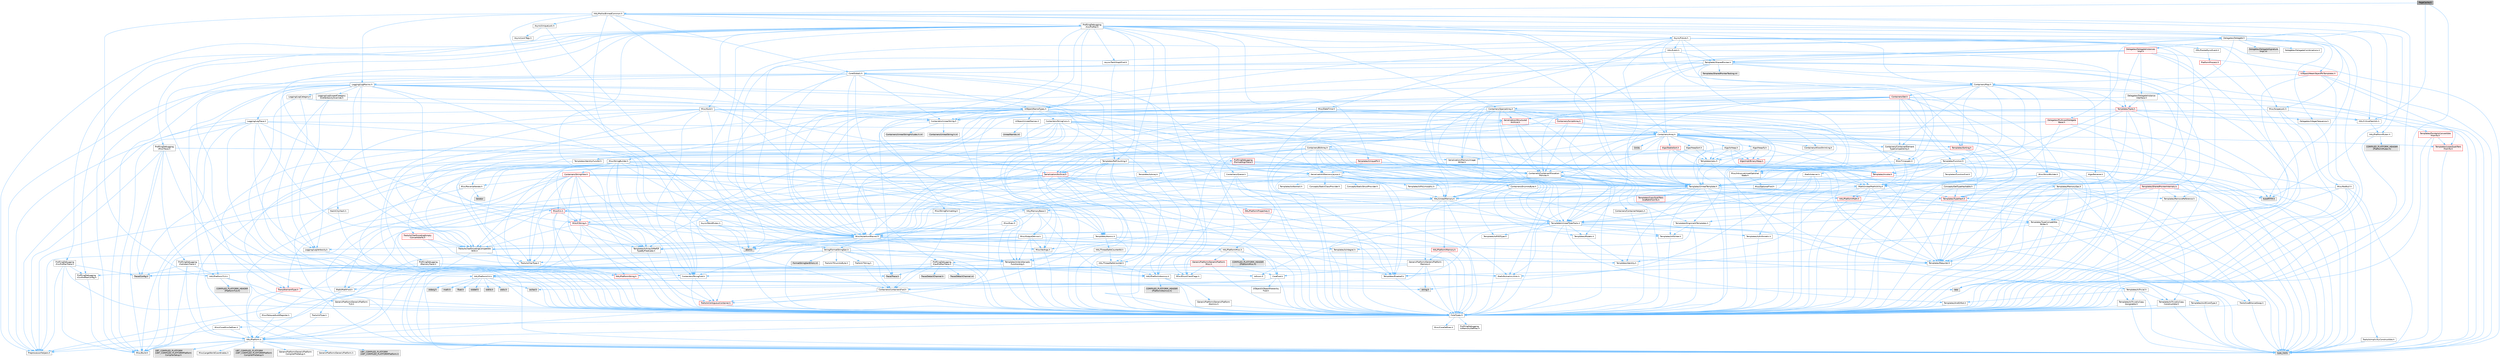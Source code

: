 digraph "PageCache.h"
{
 // INTERACTIVE_SVG=YES
 // LATEX_PDF_SIZE
  bgcolor="transparent";
  edge [fontname=Helvetica,fontsize=10,labelfontname=Helvetica,labelfontsize=10];
  node [fontname=Helvetica,fontsize=10,shape=box,height=0.2,width=0.4];
  Node1 [id="Node000001",label="PageCache.h",height=0.2,width=0.4,color="gray40", fillcolor="grey60", style="filled", fontcolor="black",tooltip=" "];
  Node1 -> Node2 [id="edge1_Node000001_Node000002",color="steelblue1",style="solid",tooltip=" "];
  Node2 [id="Node000002",label="CoreTypes.h",height=0.2,width=0.4,color="grey40", fillcolor="white", style="filled",URL="$dc/dec/CoreTypes_8h.html",tooltip=" "];
  Node2 -> Node3 [id="edge2_Node000002_Node000003",color="steelblue1",style="solid",tooltip=" "];
  Node3 [id="Node000003",label="HAL/Platform.h",height=0.2,width=0.4,color="grey40", fillcolor="white", style="filled",URL="$d9/dd0/Platform_8h.html",tooltip=" "];
  Node3 -> Node4 [id="edge3_Node000003_Node000004",color="steelblue1",style="solid",tooltip=" "];
  Node4 [id="Node000004",label="Misc/Build.h",height=0.2,width=0.4,color="grey40", fillcolor="white", style="filled",URL="$d3/dbb/Build_8h.html",tooltip=" "];
  Node3 -> Node5 [id="edge4_Node000003_Node000005",color="steelblue1",style="solid",tooltip=" "];
  Node5 [id="Node000005",label="Misc/LargeWorldCoordinates.h",height=0.2,width=0.4,color="grey40", fillcolor="white", style="filled",URL="$d2/dcb/LargeWorldCoordinates_8h.html",tooltip=" "];
  Node3 -> Node6 [id="edge5_Node000003_Node000006",color="steelblue1",style="solid",tooltip=" "];
  Node6 [id="Node000006",label="type_traits",height=0.2,width=0.4,color="grey60", fillcolor="#E0E0E0", style="filled",tooltip=" "];
  Node3 -> Node7 [id="edge6_Node000003_Node000007",color="steelblue1",style="solid",tooltip=" "];
  Node7 [id="Node000007",label="PreprocessorHelpers.h",height=0.2,width=0.4,color="grey40", fillcolor="white", style="filled",URL="$db/ddb/PreprocessorHelpers_8h.html",tooltip=" "];
  Node3 -> Node8 [id="edge7_Node000003_Node000008",color="steelblue1",style="solid",tooltip=" "];
  Node8 [id="Node000008",label="UBT_COMPILED_PLATFORM\l/UBT_COMPILED_PLATFORMPlatform\lCompilerPreSetup.h",height=0.2,width=0.4,color="grey60", fillcolor="#E0E0E0", style="filled",tooltip=" "];
  Node3 -> Node9 [id="edge8_Node000003_Node000009",color="steelblue1",style="solid",tooltip=" "];
  Node9 [id="Node000009",label="GenericPlatform/GenericPlatform\lCompilerPreSetup.h",height=0.2,width=0.4,color="grey40", fillcolor="white", style="filled",URL="$d9/dc8/GenericPlatformCompilerPreSetup_8h.html",tooltip=" "];
  Node3 -> Node10 [id="edge9_Node000003_Node000010",color="steelblue1",style="solid",tooltip=" "];
  Node10 [id="Node000010",label="GenericPlatform/GenericPlatform.h",height=0.2,width=0.4,color="grey40", fillcolor="white", style="filled",URL="$d6/d84/GenericPlatform_8h.html",tooltip=" "];
  Node3 -> Node11 [id="edge10_Node000003_Node000011",color="steelblue1",style="solid",tooltip=" "];
  Node11 [id="Node000011",label="UBT_COMPILED_PLATFORM\l/UBT_COMPILED_PLATFORMPlatform.h",height=0.2,width=0.4,color="grey60", fillcolor="#E0E0E0", style="filled",tooltip=" "];
  Node3 -> Node12 [id="edge11_Node000003_Node000012",color="steelblue1",style="solid",tooltip=" "];
  Node12 [id="Node000012",label="UBT_COMPILED_PLATFORM\l/UBT_COMPILED_PLATFORMPlatform\lCompilerSetup.h",height=0.2,width=0.4,color="grey60", fillcolor="#E0E0E0", style="filled",tooltip=" "];
  Node2 -> Node13 [id="edge12_Node000002_Node000013",color="steelblue1",style="solid",tooltip=" "];
  Node13 [id="Node000013",label="ProfilingDebugging\l/UMemoryDefines.h",height=0.2,width=0.4,color="grey40", fillcolor="white", style="filled",URL="$d2/da2/UMemoryDefines_8h.html",tooltip=" "];
  Node2 -> Node14 [id="edge13_Node000002_Node000014",color="steelblue1",style="solid",tooltip=" "];
  Node14 [id="Node000014",label="Misc/CoreMiscDefines.h",height=0.2,width=0.4,color="grey40", fillcolor="white", style="filled",URL="$da/d38/CoreMiscDefines_8h.html",tooltip=" "];
  Node14 -> Node3 [id="edge14_Node000014_Node000003",color="steelblue1",style="solid",tooltip=" "];
  Node14 -> Node7 [id="edge15_Node000014_Node000007",color="steelblue1",style="solid",tooltip=" "];
  Node2 -> Node15 [id="edge16_Node000002_Node000015",color="steelblue1",style="solid",tooltip=" "];
  Node15 [id="Node000015",label="Misc/CoreDefines.h",height=0.2,width=0.4,color="grey40", fillcolor="white", style="filled",URL="$d3/dd2/CoreDefines_8h.html",tooltip=" "];
  Node1 -> Node16 [id="edge17_Node000001_Node000016",color="steelblue1",style="solid",tooltip=" "];
  Node16 [id="Node000016",label="HAL/CriticalSection.h",height=0.2,width=0.4,color="grey40", fillcolor="white", style="filled",URL="$d6/d90/CriticalSection_8h.html",tooltip=" "];
  Node16 -> Node17 [id="edge18_Node000016_Node000017",color="steelblue1",style="solid",tooltip=" "];
  Node17 [id="Node000017",label="HAL/PlatformMutex.h",height=0.2,width=0.4,color="grey40", fillcolor="white", style="filled",URL="$d9/d0b/PlatformMutex_8h.html",tooltip=" "];
  Node17 -> Node2 [id="edge19_Node000017_Node000002",color="steelblue1",style="solid",tooltip=" "];
  Node17 -> Node18 [id="edge20_Node000017_Node000018",color="steelblue1",style="solid",tooltip=" "];
  Node18 [id="Node000018",label="COMPILED_PLATFORM_HEADER\l(PlatformMutex.h)",height=0.2,width=0.4,color="grey60", fillcolor="#E0E0E0", style="filled",tooltip=" "];
  Node1 -> Node19 [id="edge21_Node000001_Node000019",color="steelblue1",style="solid",tooltip=" "];
  Node19 [id="Node000019",label="HAL/MallocBinnedCommon.h",height=0.2,width=0.4,color="grey40", fillcolor="white", style="filled",URL="$d9/d32/MallocBinnedCommon_8h.html",tooltip=" "];
  Node19 -> Node2 [id="edge22_Node000019_Node000002",color="steelblue1",style="solid",tooltip=" "];
  Node19 -> Node20 [id="edge23_Node000019_Node000020",color="steelblue1",style="solid",tooltip=" "];
  Node20 [id="Node000020",label="CoreGlobals.h",height=0.2,width=0.4,color="grey40", fillcolor="white", style="filled",URL="$d5/d8c/CoreGlobals_8h.html",tooltip=" "];
  Node20 -> Node21 [id="edge24_Node000020_Node000021",color="steelblue1",style="solid",tooltip=" "];
  Node21 [id="Node000021",label="Containers/UnrealString.h",height=0.2,width=0.4,color="grey40", fillcolor="white", style="filled",URL="$d5/dba/UnrealString_8h.html",tooltip=" "];
  Node21 -> Node22 [id="edge25_Node000021_Node000022",color="steelblue1",style="solid",tooltip=" "];
  Node22 [id="Node000022",label="Containers/UnrealStringIncludes.h.inl",height=0.2,width=0.4,color="grey60", fillcolor="#E0E0E0", style="filled",tooltip=" "];
  Node21 -> Node23 [id="edge26_Node000021_Node000023",color="steelblue1",style="solid",tooltip=" "];
  Node23 [id="Node000023",label="Containers/UnrealString.h.inl",height=0.2,width=0.4,color="grey60", fillcolor="#E0E0E0", style="filled",tooltip=" "];
  Node21 -> Node24 [id="edge27_Node000021_Node000024",color="steelblue1",style="solid",tooltip=" "];
  Node24 [id="Node000024",label="Misc/StringFormatArg.h",height=0.2,width=0.4,color="grey40", fillcolor="white", style="filled",URL="$d2/d16/StringFormatArg_8h.html",tooltip=" "];
  Node24 -> Node25 [id="edge28_Node000024_Node000025",color="steelblue1",style="solid",tooltip=" "];
  Node25 [id="Node000025",label="Containers/ContainersFwd.h",height=0.2,width=0.4,color="grey40", fillcolor="white", style="filled",URL="$d4/d0a/ContainersFwd_8h.html",tooltip=" "];
  Node25 -> Node3 [id="edge29_Node000025_Node000003",color="steelblue1",style="solid",tooltip=" "];
  Node25 -> Node2 [id="edge30_Node000025_Node000002",color="steelblue1",style="solid",tooltip=" "];
  Node25 -> Node26 [id="edge31_Node000025_Node000026",color="steelblue1",style="solid",tooltip=" "];
  Node26 [id="Node000026",label="Traits/IsContiguousContainer.h",height=0.2,width=0.4,color="red", fillcolor="#FFF0F0", style="filled",URL="$d5/d3c/IsContiguousContainer_8h.html",tooltip=" "];
  Node26 -> Node2 [id="edge32_Node000026_Node000002",color="steelblue1",style="solid",tooltip=" "];
  Node20 -> Node2 [id="edge33_Node000020_Node000002",color="steelblue1",style="solid",tooltip=" "];
  Node20 -> Node29 [id="edge34_Node000020_Node000029",color="steelblue1",style="solid",tooltip=" "];
  Node29 [id="Node000029",label="HAL/PlatformTLS.h",height=0.2,width=0.4,color="grey40", fillcolor="white", style="filled",URL="$d0/def/PlatformTLS_8h.html",tooltip=" "];
  Node29 -> Node2 [id="edge35_Node000029_Node000002",color="steelblue1",style="solid",tooltip=" "];
  Node29 -> Node30 [id="edge36_Node000029_Node000030",color="steelblue1",style="solid",tooltip=" "];
  Node30 [id="Node000030",label="GenericPlatform/GenericPlatform\lTLS.h",height=0.2,width=0.4,color="grey40", fillcolor="white", style="filled",URL="$d3/d3c/GenericPlatformTLS_8h.html",tooltip=" "];
  Node30 -> Node2 [id="edge37_Node000030_Node000002",color="steelblue1",style="solid",tooltip=" "];
  Node29 -> Node31 [id="edge38_Node000029_Node000031",color="steelblue1",style="solid",tooltip=" "];
  Node31 [id="Node000031",label="COMPILED_PLATFORM_HEADER\l(PlatformTLS.h)",height=0.2,width=0.4,color="grey60", fillcolor="#E0E0E0", style="filled",tooltip=" "];
  Node20 -> Node32 [id="edge39_Node000020_Node000032",color="steelblue1",style="solid",tooltip=" "];
  Node32 [id="Node000032",label="Logging/LogMacros.h",height=0.2,width=0.4,color="grey40", fillcolor="white", style="filled",URL="$d0/d16/LogMacros_8h.html",tooltip=" "];
  Node32 -> Node21 [id="edge40_Node000032_Node000021",color="steelblue1",style="solid",tooltip=" "];
  Node32 -> Node2 [id="edge41_Node000032_Node000002",color="steelblue1",style="solid",tooltip=" "];
  Node32 -> Node7 [id="edge42_Node000032_Node000007",color="steelblue1",style="solid",tooltip=" "];
  Node32 -> Node33 [id="edge43_Node000032_Node000033",color="steelblue1",style="solid",tooltip=" "];
  Node33 [id="Node000033",label="Logging/LogCategory.h",height=0.2,width=0.4,color="grey40", fillcolor="white", style="filled",URL="$d9/d36/LogCategory_8h.html",tooltip=" "];
  Node33 -> Node2 [id="edge44_Node000033_Node000002",color="steelblue1",style="solid",tooltip=" "];
  Node33 -> Node34 [id="edge45_Node000033_Node000034",color="steelblue1",style="solid",tooltip=" "];
  Node34 [id="Node000034",label="Logging/LogVerbosity.h",height=0.2,width=0.4,color="grey40", fillcolor="white", style="filled",URL="$d2/d8f/LogVerbosity_8h.html",tooltip=" "];
  Node34 -> Node2 [id="edge46_Node000034_Node000002",color="steelblue1",style="solid",tooltip=" "];
  Node33 -> Node35 [id="edge47_Node000033_Node000035",color="steelblue1",style="solid",tooltip=" "];
  Node35 [id="Node000035",label="UObject/NameTypes.h",height=0.2,width=0.4,color="grey40", fillcolor="white", style="filled",URL="$d6/d35/NameTypes_8h.html",tooltip=" "];
  Node35 -> Node2 [id="edge48_Node000035_Node000002",color="steelblue1",style="solid",tooltip=" "];
  Node35 -> Node36 [id="edge49_Node000035_Node000036",color="steelblue1",style="solid",tooltip=" "];
  Node36 [id="Node000036",label="Misc/AssertionMacros.h",height=0.2,width=0.4,color="grey40", fillcolor="white", style="filled",URL="$d0/dfa/AssertionMacros_8h.html",tooltip=" "];
  Node36 -> Node2 [id="edge50_Node000036_Node000002",color="steelblue1",style="solid",tooltip=" "];
  Node36 -> Node3 [id="edge51_Node000036_Node000003",color="steelblue1",style="solid",tooltip=" "];
  Node36 -> Node37 [id="edge52_Node000036_Node000037",color="steelblue1",style="solid",tooltip=" "];
  Node37 [id="Node000037",label="HAL/PlatformMisc.h",height=0.2,width=0.4,color="grey40", fillcolor="white", style="filled",URL="$d0/df5/PlatformMisc_8h.html",tooltip=" "];
  Node37 -> Node2 [id="edge53_Node000037_Node000002",color="steelblue1",style="solid",tooltip=" "];
  Node37 -> Node38 [id="edge54_Node000037_Node000038",color="steelblue1",style="solid",tooltip=" "];
  Node38 [id="Node000038",label="GenericPlatform/GenericPlatform\lMisc.h",height=0.2,width=0.4,color="red", fillcolor="#FFF0F0", style="filled",URL="$db/d9a/GenericPlatformMisc_8h.html",tooltip=" "];
  Node38 -> Node39 [id="edge55_Node000038_Node000039",color="steelblue1",style="solid",tooltip=" "];
  Node39 [id="Node000039",label="Containers/StringFwd.h",height=0.2,width=0.4,color="grey40", fillcolor="white", style="filled",URL="$df/d37/StringFwd_8h.html",tooltip=" "];
  Node39 -> Node2 [id="edge56_Node000039_Node000002",color="steelblue1",style="solid",tooltip=" "];
  Node39 -> Node40 [id="edge57_Node000039_Node000040",color="steelblue1",style="solid",tooltip=" "];
  Node40 [id="Node000040",label="Traits/ElementType.h",height=0.2,width=0.4,color="red", fillcolor="#FFF0F0", style="filled",URL="$d5/d4f/ElementType_8h.html",tooltip=" "];
  Node40 -> Node3 [id="edge58_Node000040_Node000003",color="steelblue1",style="solid",tooltip=" "];
  Node40 -> Node6 [id="edge59_Node000040_Node000006",color="steelblue1",style="solid",tooltip=" "];
  Node39 -> Node26 [id="edge60_Node000039_Node000026",color="steelblue1",style="solid",tooltip=" "];
  Node38 -> Node41 [id="edge61_Node000038_Node000041",color="steelblue1",style="solid",tooltip=" "];
  Node41 [id="Node000041",label="CoreFwd.h",height=0.2,width=0.4,color="grey40", fillcolor="white", style="filled",URL="$d1/d1e/CoreFwd_8h.html",tooltip=" "];
  Node41 -> Node2 [id="edge62_Node000041_Node000002",color="steelblue1",style="solid",tooltip=" "];
  Node41 -> Node25 [id="edge63_Node000041_Node000025",color="steelblue1",style="solid",tooltip=" "];
  Node41 -> Node42 [id="edge64_Node000041_Node000042",color="steelblue1",style="solid",tooltip=" "];
  Node42 [id="Node000042",label="Math/MathFwd.h",height=0.2,width=0.4,color="grey40", fillcolor="white", style="filled",URL="$d2/d10/MathFwd_8h.html",tooltip=" "];
  Node42 -> Node3 [id="edge65_Node000042_Node000003",color="steelblue1",style="solid",tooltip=" "];
  Node41 -> Node43 [id="edge66_Node000041_Node000043",color="steelblue1",style="solid",tooltip=" "];
  Node43 [id="Node000043",label="UObject/UObjectHierarchy\lFwd.h",height=0.2,width=0.4,color="grey40", fillcolor="white", style="filled",URL="$d3/d13/UObjectHierarchyFwd_8h.html",tooltip=" "];
  Node38 -> Node2 [id="edge67_Node000038_Node000002",color="steelblue1",style="solid",tooltip=" "];
  Node38 -> Node45 [id="edge68_Node000038_Node000045",color="steelblue1",style="solid",tooltip=" "];
  Node45 [id="Node000045",label="HAL/PlatformCrt.h",height=0.2,width=0.4,color="grey40", fillcolor="white", style="filled",URL="$d8/d75/PlatformCrt_8h.html",tooltip=" "];
  Node45 -> Node46 [id="edge69_Node000045_Node000046",color="steelblue1",style="solid",tooltip=" "];
  Node46 [id="Node000046",label="new",height=0.2,width=0.4,color="grey60", fillcolor="#E0E0E0", style="filled",tooltip=" "];
  Node45 -> Node47 [id="edge70_Node000045_Node000047",color="steelblue1",style="solid",tooltip=" "];
  Node47 [id="Node000047",label="wchar.h",height=0.2,width=0.4,color="grey60", fillcolor="#E0E0E0", style="filled",tooltip=" "];
  Node45 -> Node48 [id="edge71_Node000045_Node000048",color="steelblue1",style="solid",tooltip=" "];
  Node48 [id="Node000048",label="stddef.h",height=0.2,width=0.4,color="grey60", fillcolor="#E0E0E0", style="filled",tooltip=" "];
  Node45 -> Node49 [id="edge72_Node000045_Node000049",color="steelblue1",style="solid",tooltip=" "];
  Node49 [id="Node000049",label="stdlib.h",height=0.2,width=0.4,color="grey60", fillcolor="#E0E0E0", style="filled",tooltip=" "];
  Node45 -> Node50 [id="edge73_Node000045_Node000050",color="steelblue1",style="solid",tooltip=" "];
  Node50 [id="Node000050",label="stdio.h",height=0.2,width=0.4,color="grey60", fillcolor="#E0E0E0", style="filled",tooltip=" "];
  Node45 -> Node51 [id="edge74_Node000045_Node000051",color="steelblue1",style="solid",tooltip=" "];
  Node51 [id="Node000051",label="stdarg.h",height=0.2,width=0.4,color="grey60", fillcolor="#E0E0E0", style="filled",tooltip=" "];
  Node45 -> Node52 [id="edge75_Node000045_Node000052",color="steelblue1",style="solid",tooltip=" "];
  Node52 [id="Node000052",label="math.h",height=0.2,width=0.4,color="grey60", fillcolor="#E0E0E0", style="filled",tooltip=" "];
  Node45 -> Node53 [id="edge76_Node000045_Node000053",color="steelblue1",style="solid",tooltip=" "];
  Node53 [id="Node000053",label="float.h",height=0.2,width=0.4,color="grey60", fillcolor="#E0E0E0", style="filled",tooltip=" "];
  Node45 -> Node54 [id="edge77_Node000045_Node000054",color="steelblue1",style="solid",tooltip=" "];
  Node54 [id="Node000054",label="string.h",height=0.2,width=0.4,color="grey60", fillcolor="#E0E0E0", style="filled",tooltip=" "];
  Node38 -> Node55 [id="edge78_Node000038_Node000055",color="steelblue1",style="solid",tooltip=" "];
  Node55 [id="Node000055",label="Math/NumericLimits.h",height=0.2,width=0.4,color="grey40", fillcolor="white", style="filled",URL="$df/d1b/NumericLimits_8h.html",tooltip=" "];
  Node55 -> Node2 [id="edge79_Node000055_Node000002",color="steelblue1",style="solid",tooltip=" "];
  Node38 -> Node57 [id="edge80_Node000038_Node000057",color="steelblue1",style="solid",tooltip=" "];
  Node57 [id="Node000057",label="Misc/EnumClassFlags.h",height=0.2,width=0.4,color="grey40", fillcolor="white", style="filled",URL="$d8/de7/EnumClassFlags_8h.html",tooltip=" "];
  Node38 -> Node58 [id="edge81_Node000038_Node000058",color="steelblue1",style="solid",tooltip=" "];
  Node58 [id="Node000058",label="ProfilingDebugging\l/CsvProfilerConfig.h",height=0.2,width=0.4,color="grey40", fillcolor="white", style="filled",URL="$d3/d88/CsvProfilerConfig_8h.html",tooltip=" "];
  Node58 -> Node4 [id="edge82_Node000058_Node000004",color="steelblue1",style="solid",tooltip=" "];
  Node37 -> Node60 [id="edge83_Node000037_Node000060",color="steelblue1",style="solid",tooltip=" "];
  Node60 [id="Node000060",label="COMPILED_PLATFORM_HEADER\l(PlatformMisc.h)",height=0.2,width=0.4,color="grey60", fillcolor="#E0E0E0", style="filled",tooltip=" "];
  Node37 -> Node61 [id="edge84_Node000037_Node000061",color="steelblue1",style="solid",tooltip=" "];
  Node61 [id="Node000061",label="ProfilingDebugging\l/CpuProfilerTrace.h",height=0.2,width=0.4,color="grey40", fillcolor="white", style="filled",URL="$da/dcb/CpuProfilerTrace_8h.html",tooltip=" "];
  Node61 -> Node2 [id="edge85_Node000061_Node000002",color="steelblue1",style="solid",tooltip=" "];
  Node61 -> Node25 [id="edge86_Node000061_Node000025",color="steelblue1",style="solid",tooltip=" "];
  Node61 -> Node62 [id="edge87_Node000061_Node000062",color="steelblue1",style="solid",tooltip=" "];
  Node62 [id="Node000062",label="HAL/PlatformAtomics.h",height=0.2,width=0.4,color="grey40", fillcolor="white", style="filled",URL="$d3/d36/PlatformAtomics_8h.html",tooltip=" "];
  Node62 -> Node2 [id="edge88_Node000062_Node000002",color="steelblue1",style="solid",tooltip=" "];
  Node62 -> Node63 [id="edge89_Node000062_Node000063",color="steelblue1",style="solid",tooltip=" "];
  Node63 [id="Node000063",label="GenericPlatform/GenericPlatform\lAtomics.h",height=0.2,width=0.4,color="grey40", fillcolor="white", style="filled",URL="$da/d72/GenericPlatformAtomics_8h.html",tooltip=" "];
  Node63 -> Node2 [id="edge90_Node000063_Node000002",color="steelblue1",style="solid",tooltip=" "];
  Node62 -> Node64 [id="edge91_Node000062_Node000064",color="steelblue1",style="solid",tooltip=" "];
  Node64 [id="Node000064",label="COMPILED_PLATFORM_HEADER\l(PlatformAtomics.h)",height=0.2,width=0.4,color="grey60", fillcolor="#E0E0E0", style="filled",tooltip=" "];
  Node61 -> Node7 [id="edge92_Node000061_Node000007",color="steelblue1",style="solid",tooltip=" "];
  Node61 -> Node4 [id="edge93_Node000061_Node000004",color="steelblue1",style="solid",tooltip=" "];
  Node61 -> Node65 [id="edge94_Node000061_Node000065",color="steelblue1",style="solid",tooltip=" "];
  Node65 [id="Node000065",label="Trace/Config.h",height=0.2,width=0.4,color="grey60", fillcolor="#E0E0E0", style="filled",tooltip=" "];
  Node61 -> Node66 [id="edge95_Node000061_Node000066",color="steelblue1",style="solid",tooltip=" "];
  Node66 [id="Node000066",label="Trace/Detail/Channel.h",height=0.2,width=0.4,color="grey60", fillcolor="#E0E0E0", style="filled",tooltip=" "];
  Node61 -> Node67 [id="edge96_Node000061_Node000067",color="steelblue1",style="solid",tooltip=" "];
  Node67 [id="Node000067",label="Trace/Detail/Channel.inl",height=0.2,width=0.4,color="grey60", fillcolor="#E0E0E0", style="filled",tooltip=" "];
  Node61 -> Node68 [id="edge97_Node000061_Node000068",color="steelblue1",style="solid",tooltip=" "];
  Node68 [id="Node000068",label="Trace/Trace.h",height=0.2,width=0.4,color="grey60", fillcolor="#E0E0E0", style="filled",tooltip=" "];
  Node36 -> Node7 [id="edge98_Node000036_Node000007",color="steelblue1",style="solid",tooltip=" "];
  Node36 -> Node69 [id="edge99_Node000036_Node000069",color="steelblue1",style="solid",tooltip=" "];
  Node69 [id="Node000069",label="Templates/EnableIf.h",height=0.2,width=0.4,color="grey40", fillcolor="white", style="filled",URL="$d7/d60/EnableIf_8h.html",tooltip=" "];
  Node69 -> Node2 [id="edge100_Node000069_Node000002",color="steelblue1",style="solid",tooltip=" "];
  Node36 -> Node70 [id="edge101_Node000036_Node000070",color="steelblue1",style="solid",tooltip=" "];
  Node70 [id="Node000070",label="Templates/IsArrayOrRefOf\lTypeByPredicate.h",height=0.2,width=0.4,color="grey40", fillcolor="white", style="filled",URL="$d6/da1/IsArrayOrRefOfTypeByPredicate_8h.html",tooltip=" "];
  Node70 -> Node2 [id="edge102_Node000070_Node000002",color="steelblue1",style="solid",tooltip=" "];
  Node36 -> Node71 [id="edge103_Node000036_Node000071",color="steelblue1",style="solid",tooltip=" "];
  Node71 [id="Node000071",label="Templates/IsValidVariadic\lFunctionArg.h",height=0.2,width=0.4,color="grey40", fillcolor="white", style="filled",URL="$d0/dc8/IsValidVariadicFunctionArg_8h.html",tooltip=" "];
  Node71 -> Node2 [id="edge104_Node000071_Node000002",color="steelblue1",style="solid",tooltip=" "];
  Node71 -> Node72 [id="edge105_Node000071_Node000072",color="steelblue1",style="solid",tooltip=" "];
  Node72 [id="Node000072",label="IsEnum.h",height=0.2,width=0.4,color="grey40", fillcolor="white", style="filled",URL="$d4/de5/IsEnum_8h.html",tooltip=" "];
  Node71 -> Node6 [id="edge106_Node000071_Node000006",color="steelblue1",style="solid",tooltip=" "];
  Node36 -> Node73 [id="edge107_Node000036_Node000073",color="steelblue1",style="solid",tooltip=" "];
  Node73 [id="Node000073",label="Traits/IsCharEncodingCompatible\lWith.h",height=0.2,width=0.4,color="grey40", fillcolor="white", style="filled",URL="$df/dd1/IsCharEncodingCompatibleWith_8h.html",tooltip=" "];
  Node73 -> Node6 [id="edge108_Node000073_Node000006",color="steelblue1",style="solid",tooltip=" "];
  Node73 -> Node74 [id="edge109_Node000073_Node000074",color="steelblue1",style="solid",tooltip=" "];
  Node74 [id="Node000074",label="Traits/IsCharType.h",height=0.2,width=0.4,color="grey40", fillcolor="white", style="filled",URL="$db/d51/IsCharType_8h.html",tooltip=" "];
  Node74 -> Node2 [id="edge110_Node000074_Node000002",color="steelblue1",style="solid",tooltip=" "];
  Node36 -> Node75 [id="edge111_Node000036_Node000075",color="steelblue1",style="solid",tooltip=" "];
  Node75 [id="Node000075",label="Misc/VarArgs.h",height=0.2,width=0.4,color="grey40", fillcolor="white", style="filled",URL="$d5/d6f/VarArgs_8h.html",tooltip=" "];
  Node75 -> Node2 [id="edge112_Node000075_Node000002",color="steelblue1",style="solid",tooltip=" "];
  Node36 -> Node76 [id="edge113_Node000036_Node000076",color="steelblue1",style="solid",tooltip=" "];
  Node76 [id="Node000076",label="String/FormatStringSan.h",height=0.2,width=0.4,color="grey40", fillcolor="white", style="filled",URL="$d3/d8b/FormatStringSan_8h.html",tooltip=" "];
  Node76 -> Node6 [id="edge114_Node000076_Node000006",color="steelblue1",style="solid",tooltip=" "];
  Node76 -> Node2 [id="edge115_Node000076_Node000002",color="steelblue1",style="solid",tooltip=" "];
  Node76 -> Node77 [id="edge116_Node000076_Node000077",color="steelblue1",style="solid",tooltip=" "];
  Node77 [id="Node000077",label="Templates/Requires.h",height=0.2,width=0.4,color="grey40", fillcolor="white", style="filled",URL="$dc/d96/Requires_8h.html",tooltip=" "];
  Node77 -> Node69 [id="edge117_Node000077_Node000069",color="steelblue1",style="solid",tooltip=" "];
  Node77 -> Node6 [id="edge118_Node000077_Node000006",color="steelblue1",style="solid",tooltip=" "];
  Node76 -> Node78 [id="edge119_Node000076_Node000078",color="steelblue1",style="solid",tooltip=" "];
  Node78 [id="Node000078",label="Templates/Identity.h",height=0.2,width=0.4,color="grey40", fillcolor="white", style="filled",URL="$d0/dd5/Identity_8h.html",tooltip=" "];
  Node76 -> Node71 [id="edge120_Node000076_Node000071",color="steelblue1",style="solid",tooltip=" "];
  Node76 -> Node74 [id="edge121_Node000076_Node000074",color="steelblue1",style="solid",tooltip=" "];
  Node76 -> Node79 [id="edge122_Node000076_Node000079",color="steelblue1",style="solid",tooltip=" "];
  Node79 [id="Node000079",label="Traits/IsTEnumAsByte.h",height=0.2,width=0.4,color="grey40", fillcolor="white", style="filled",URL="$d1/de6/IsTEnumAsByte_8h.html",tooltip=" "];
  Node76 -> Node80 [id="edge123_Node000076_Node000080",color="steelblue1",style="solid",tooltip=" "];
  Node80 [id="Node000080",label="Traits/IsTString.h",height=0.2,width=0.4,color="grey40", fillcolor="white", style="filled",URL="$d0/df8/IsTString_8h.html",tooltip=" "];
  Node80 -> Node25 [id="edge124_Node000080_Node000025",color="steelblue1",style="solid",tooltip=" "];
  Node76 -> Node25 [id="edge125_Node000076_Node000025",color="steelblue1",style="solid",tooltip=" "];
  Node76 -> Node81 [id="edge126_Node000076_Node000081",color="steelblue1",style="solid",tooltip=" "];
  Node81 [id="Node000081",label="FormatStringSanErrors.inl",height=0.2,width=0.4,color="grey60", fillcolor="#E0E0E0", style="filled",tooltip=" "];
  Node36 -> Node82 [id="edge127_Node000036_Node000082",color="steelblue1",style="solid",tooltip=" "];
  Node82 [id="Node000082",label="atomic",height=0.2,width=0.4,color="grey60", fillcolor="#E0E0E0", style="filled",tooltip=" "];
  Node35 -> Node83 [id="edge128_Node000035_Node000083",color="steelblue1",style="solid",tooltip=" "];
  Node83 [id="Node000083",label="HAL/UnrealMemory.h",height=0.2,width=0.4,color="grey40", fillcolor="white", style="filled",URL="$d9/d96/UnrealMemory_8h.html",tooltip=" "];
  Node83 -> Node2 [id="edge129_Node000083_Node000002",color="steelblue1",style="solid",tooltip=" "];
  Node83 -> Node84 [id="edge130_Node000083_Node000084",color="steelblue1",style="solid",tooltip=" "];
  Node84 [id="Node000084",label="GenericPlatform/GenericPlatform\lMemory.h",height=0.2,width=0.4,color="grey40", fillcolor="white", style="filled",URL="$dd/d22/GenericPlatformMemory_8h.html",tooltip=" "];
  Node84 -> Node41 [id="edge131_Node000084_Node000041",color="steelblue1",style="solid",tooltip=" "];
  Node84 -> Node2 [id="edge132_Node000084_Node000002",color="steelblue1",style="solid",tooltip=" "];
  Node84 -> Node85 [id="edge133_Node000084_Node000085",color="steelblue1",style="solid",tooltip=" "];
  Node85 [id="Node000085",label="HAL/PlatformString.h",height=0.2,width=0.4,color="red", fillcolor="#FFF0F0", style="filled",URL="$db/db5/PlatformString_8h.html",tooltip=" "];
  Node85 -> Node2 [id="edge134_Node000085_Node000002",color="steelblue1",style="solid",tooltip=" "];
  Node84 -> Node54 [id="edge135_Node000084_Node000054",color="steelblue1",style="solid",tooltip=" "];
  Node84 -> Node47 [id="edge136_Node000084_Node000047",color="steelblue1",style="solid",tooltip=" "];
  Node83 -> Node87 [id="edge137_Node000083_Node000087",color="steelblue1",style="solid",tooltip=" "];
  Node87 [id="Node000087",label="HAL/MemoryBase.h",height=0.2,width=0.4,color="grey40", fillcolor="white", style="filled",URL="$d6/d9f/MemoryBase_8h.html",tooltip=" "];
  Node87 -> Node2 [id="edge138_Node000087_Node000002",color="steelblue1",style="solid",tooltip=" "];
  Node87 -> Node62 [id="edge139_Node000087_Node000062",color="steelblue1",style="solid",tooltip=" "];
  Node87 -> Node45 [id="edge140_Node000087_Node000045",color="steelblue1",style="solid",tooltip=" "];
  Node87 -> Node88 [id="edge141_Node000087_Node000088",color="steelblue1",style="solid",tooltip=" "];
  Node88 [id="Node000088",label="Misc/Exec.h",height=0.2,width=0.4,color="grey40", fillcolor="white", style="filled",URL="$de/ddb/Exec_8h.html",tooltip=" "];
  Node88 -> Node2 [id="edge142_Node000088_Node000002",color="steelblue1",style="solid",tooltip=" "];
  Node88 -> Node36 [id="edge143_Node000088_Node000036",color="steelblue1",style="solid",tooltip=" "];
  Node87 -> Node89 [id="edge144_Node000087_Node000089",color="steelblue1",style="solid",tooltip=" "];
  Node89 [id="Node000089",label="Misc/OutputDevice.h",height=0.2,width=0.4,color="grey40", fillcolor="white", style="filled",URL="$d7/d32/OutputDevice_8h.html",tooltip=" "];
  Node89 -> Node41 [id="edge145_Node000089_Node000041",color="steelblue1",style="solid",tooltip=" "];
  Node89 -> Node2 [id="edge146_Node000089_Node000002",color="steelblue1",style="solid",tooltip=" "];
  Node89 -> Node34 [id="edge147_Node000089_Node000034",color="steelblue1",style="solid",tooltip=" "];
  Node89 -> Node75 [id="edge148_Node000089_Node000075",color="steelblue1",style="solid",tooltip=" "];
  Node89 -> Node70 [id="edge149_Node000089_Node000070",color="steelblue1",style="solid",tooltip=" "];
  Node89 -> Node71 [id="edge150_Node000089_Node000071",color="steelblue1",style="solid",tooltip=" "];
  Node89 -> Node73 [id="edge151_Node000089_Node000073",color="steelblue1",style="solid",tooltip=" "];
  Node87 -> Node90 [id="edge152_Node000087_Node000090",color="steelblue1",style="solid",tooltip=" "];
  Node90 [id="Node000090",label="Templates/Atomic.h",height=0.2,width=0.4,color="grey40", fillcolor="white", style="filled",URL="$d3/d91/Atomic_8h.html",tooltip=" "];
  Node90 -> Node91 [id="edge153_Node000090_Node000091",color="steelblue1",style="solid",tooltip=" "];
  Node91 [id="Node000091",label="HAL/ThreadSafeCounter.h",height=0.2,width=0.4,color="grey40", fillcolor="white", style="filled",URL="$dc/dc9/ThreadSafeCounter_8h.html",tooltip=" "];
  Node91 -> Node2 [id="edge154_Node000091_Node000002",color="steelblue1",style="solid",tooltip=" "];
  Node91 -> Node62 [id="edge155_Node000091_Node000062",color="steelblue1",style="solid",tooltip=" "];
  Node90 -> Node92 [id="edge156_Node000090_Node000092",color="steelblue1",style="solid",tooltip=" "];
  Node92 [id="Node000092",label="HAL/ThreadSafeCounter64.h",height=0.2,width=0.4,color="grey40", fillcolor="white", style="filled",URL="$d0/d12/ThreadSafeCounter64_8h.html",tooltip=" "];
  Node92 -> Node2 [id="edge157_Node000092_Node000002",color="steelblue1",style="solid",tooltip=" "];
  Node92 -> Node91 [id="edge158_Node000092_Node000091",color="steelblue1",style="solid",tooltip=" "];
  Node90 -> Node93 [id="edge159_Node000090_Node000093",color="steelblue1",style="solid",tooltip=" "];
  Node93 [id="Node000093",label="Templates/IsIntegral.h",height=0.2,width=0.4,color="grey40", fillcolor="white", style="filled",URL="$da/d64/IsIntegral_8h.html",tooltip=" "];
  Node93 -> Node2 [id="edge160_Node000093_Node000002",color="steelblue1",style="solid",tooltip=" "];
  Node90 -> Node94 [id="edge161_Node000090_Node000094",color="steelblue1",style="solid",tooltip=" "];
  Node94 [id="Node000094",label="Templates/IsTrivial.h",height=0.2,width=0.4,color="grey40", fillcolor="white", style="filled",URL="$da/d4c/IsTrivial_8h.html",tooltip=" "];
  Node94 -> Node95 [id="edge162_Node000094_Node000095",color="steelblue1",style="solid",tooltip=" "];
  Node95 [id="Node000095",label="Templates/AndOrNot.h",height=0.2,width=0.4,color="grey40", fillcolor="white", style="filled",URL="$db/d0a/AndOrNot_8h.html",tooltip=" "];
  Node95 -> Node2 [id="edge163_Node000095_Node000002",color="steelblue1",style="solid",tooltip=" "];
  Node94 -> Node96 [id="edge164_Node000094_Node000096",color="steelblue1",style="solid",tooltip=" "];
  Node96 [id="Node000096",label="Templates/IsTriviallyCopy\lConstructible.h",height=0.2,width=0.4,color="grey40", fillcolor="white", style="filled",URL="$d3/d78/IsTriviallyCopyConstructible_8h.html",tooltip=" "];
  Node96 -> Node2 [id="edge165_Node000096_Node000002",color="steelblue1",style="solid",tooltip=" "];
  Node96 -> Node6 [id="edge166_Node000096_Node000006",color="steelblue1",style="solid",tooltip=" "];
  Node94 -> Node97 [id="edge167_Node000094_Node000097",color="steelblue1",style="solid",tooltip=" "];
  Node97 [id="Node000097",label="Templates/IsTriviallyCopy\lAssignable.h",height=0.2,width=0.4,color="grey40", fillcolor="white", style="filled",URL="$d2/df2/IsTriviallyCopyAssignable_8h.html",tooltip=" "];
  Node97 -> Node2 [id="edge168_Node000097_Node000002",color="steelblue1",style="solid",tooltip=" "];
  Node97 -> Node6 [id="edge169_Node000097_Node000006",color="steelblue1",style="solid",tooltip=" "];
  Node94 -> Node6 [id="edge170_Node000094_Node000006",color="steelblue1",style="solid",tooltip=" "];
  Node90 -> Node98 [id="edge171_Node000090_Node000098",color="steelblue1",style="solid",tooltip=" "];
  Node98 [id="Node000098",label="Traits/IntType.h",height=0.2,width=0.4,color="grey40", fillcolor="white", style="filled",URL="$d7/deb/IntType_8h.html",tooltip=" "];
  Node98 -> Node3 [id="edge172_Node000098_Node000003",color="steelblue1",style="solid",tooltip=" "];
  Node90 -> Node82 [id="edge173_Node000090_Node000082",color="steelblue1",style="solid",tooltip=" "];
  Node83 -> Node99 [id="edge174_Node000083_Node000099",color="steelblue1",style="solid",tooltip=" "];
  Node99 [id="Node000099",label="HAL/PlatformMemory.h",height=0.2,width=0.4,color="red", fillcolor="#FFF0F0", style="filled",URL="$de/d68/PlatformMemory_8h.html",tooltip=" "];
  Node99 -> Node2 [id="edge175_Node000099_Node000002",color="steelblue1",style="solid",tooltip=" "];
  Node99 -> Node84 [id="edge176_Node000099_Node000084",color="steelblue1",style="solid",tooltip=" "];
  Node83 -> Node101 [id="edge177_Node000083_Node000101",color="steelblue1",style="solid",tooltip=" "];
  Node101 [id="Node000101",label="ProfilingDebugging\l/MemoryTrace.h",height=0.2,width=0.4,color="grey40", fillcolor="white", style="filled",URL="$da/dd7/MemoryTrace_8h.html",tooltip=" "];
  Node101 -> Node3 [id="edge178_Node000101_Node000003",color="steelblue1",style="solid",tooltip=" "];
  Node101 -> Node57 [id="edge179_Node000101_Node000057",color="steelblue1",style="solid",tooltip=" "];
  Node101 -> Node65 [id="edge180_Node000101_Node000065",color="steelblue1",style="solid",tooltip=" "];
  Node101 -> Node68 [id="edge181_Node000101_Node000068",color="steelblue1",style="solid",tooltip=" "];
  Node83 -> Node102 [id="edge182_Node000083_Node000102",color="steelblue1",style="solid",tooltip=" "];
  Node102 [id="Node000102",label="Templates/IsPointer.h",height=0.2,width=0.4,color="grey40", fillcolor="white", style="filled",URL="$d7/d05/IsPointer_8h.html",tooltip=" "];
  Node102 -> Node2 [id="edge183_Node000102_Node000002",color="steelblue1",style="solid",tooltip=" "];
  Node35 -> Node103 [id="edge184_Node000035_Node000103",color="steelblue1",style="solid",tooltip=" "];
  Node103 [id="Node000103",label="Templates/UnrealTypeTraits.h",height=0.2,width=0.4,color="grey40", fillcolor="white", style="filled",URL="$d2/d2d/UnrealTypeTraits_8h.html",tooltip=" "];
  Node103 -> Node2 [id="edge185_Node000103_Node000002",color="steelblue1",style="solid",tooltip=" "];
  Node103 -> Node102 [id="edge186_Node000103_Node000102",color="steelblue1",style="solid",tooltip=" "];
  Node103 -> Node36 [id="edge187_Node000103_Node000036",color="steelblue1",style="solid",tooltip=" "];
  Node103 -> Node95 [id="edge188_Node000103_Node000095",color="steelblue1",style="solid",tooltip=" "];
  Node103 -> Node69 [id="edge189_Node000103_Node000069",color="steelblue1",style="solid",tooltip=" "];
  Node103 -> Node104 [id="edge190_Node000103_Node000104",color="steelblue1",style="solid",tooltip=" "];
  Node104 [id="Node000104",label="Templates/IsArithmetic.h",height=0.2,width=0.4,color="grey40", fillcolor="white", style="filled",URL="$d2/d5d/IsArithmetic_8h.html",tooltip=" "];
  Node104 -> Node2 [id="edge191_Node000104_Node000002",color="steelblue1",style="solid",tooltip=" "];
  Node103 -> Node72 [id="edge192_Node000103_Node000072",color="steelblue1",style="solid",tooltip=" "];
  Node103 -> Node105 [id="edge193_Node000103_Node000105",color="steelblue1",style="solid",tooltip=" "];
  Node105 [id="Node000105",label="Templates/Models.h",height=0.2,width=0.4,color="grey40", fillcolor="white", style="filled",URL="$d3/d0c/Models_8h.html",tooltip=" "];
  Node105 -> Node78 [id="edge194_Node000105_Node000078",color="steelblue1",style="solid",tooltip=" "];
  Node103 -> Node106 [id="edge195_Node000103_Node000106",color="steelblue1",style="solid",tooltip=" "];
  Node106 [id="Node000106",label="Templates/IsPODType.h",height=0.2,width=0.4,color="grey40", fillcolor="white", style="filled",URL="$d7/db1/IsPODType_8h.html",tooltip=" "];
  Node106 -> Node2 [id="edge196_Node000106_Node000002",color="steelblue1",style="solid",tooltip=" "];
  Node103 -> Node107 [id="edge197_Node000103_Node000107",color="steelblue1",style="solid",tooltip=" "];
  Node107 [id="Node000107",label="Templates/IsUECoreType.h",height=0.2,width=0.4,color="grey40", fillcolor="white", style="filled",URL="$d1/db8/IsUECoreType_8h.html",tooltip=" "];
  Node107 -> Node2 [id="edge198_Node000107_Node000002",color="steelblue1",style="solid",tooltip=" "];
  Node107 -> Node6 [id="edge199_Node000107_Node000006",color="steelblue1",style="solid",tooltip=" "];
  Node103 -> Node96 [id="edge200_Node000103_Node000096",color="steelblue1",style="solid",tooltip=" "];
  Node35 -> Node108 [id="edge201_Node000035_Node000108",color="steelblue1",style="solid",tooltip=" "];
  Node108 [id="Node000108",label="Templates/UnrealTemplate.h",height=0.2,width=0.4,color="grey40", fillcolor="white", style="filled",URL="$d4/d24/UnrealTemplate_8h.html",tooltip=" "];
  Node108 -> Node2 [id="edge202_Node000108_Node000002",color="steelblue1",style="solid",tooltip=" "];
  Node108 -> Node102 [id="edge203_Node000108_Node000102",color="steelblue1",style="solid",tooltip=" "];
  Node108 -> Node83 [id="edge204_Node000108_Node000083",color="steelblue1",style="solid",tooltip=" "];
  Node108 -> Node109 [id="edge205_Node000108_Node000109",color="steelblue1",style="solid",tooltip=" "];
  Node109 [id="Node000109",label="Templates/CopyQualifiers\lAndRefsFromTo.h",height=0.2,width=0.4,color="red", fillcolor="#FFF0F0", style="filled",URL="$d3/db3/CopyQualifiersAndRefsFromTo_8h.html",tooltip=" "];
  Node108 -> Node103 [id="edge206_Node000108_Node000103",color="steelblue1",style="solid",tooltip=" "];
  Node108 -> Node111 [id="edge207_Node000108_Node000111",color="steelblue1",style="solid",tooltip=" "];
  Node111 [id="Node000111",label="Templates/RemoveReference.h",height=0.2,width=0.4,color="grey40", fillcolor="white", style="filled",URL="$da/dbe/RemoveReference_8h.html",tooltip=" "];
  Node111 -> Node2 [id="edge208_Node000111_Node000002",color="steelblue1",style="solid",tooltip=" "];
  Node108 -> Node77 [id="edge209_Node000108_Node000077",color="steelblue1",style="solid",tooltip=" "];
  Node108 -> Node112 [id="edge210_Node000108_Node000112",color="steelblue1",style="solid",tooltip=" "];
  Node112 [id="Node000112",label="Templates/TypeCompatible\lBytes.h",height=0.2,width=0.4,color="grey40", fillcolor="white", style="filled",URL="$df/d0a/TypeCompatibleBytes_8h.html",tooltip=" "];
  Node112 -> Node2 [id="edge211_Node000112_Node000002",color="steelblue1",style="solid",tooltip=" "];
  Node112 -> Node54 [id="edge212_Node000112_Node000054",color="steelblue1",style="solid",tooltip=" "];
  Node112 -> Node46 [id="edge213_Node000112_Node000046",color="steelblue1",style="solid",tooltip=" "];
  Node112 -> Node6 [id="edge214_Node000112_Node000006",color="steelblue1",style="solid",tooltip=" "];
  Node108 -> Node78 [id="edge215_Node000108_Node000078",color="steelblue1",style="solid",tooltip=" "];
  Node108 -> Node26 [id="edge216_Node000108_Node000026",color="steelblue1",style="solid",tooltip=" "];
  Node108 -> Node113 [id="edge217_Node000108_Node000113",color="steelblue1",style="solid",tooltip=" "];
  Node113 [id="Node000113",label="Traits/UseBitwiseSwap.h",height=0.2,width=0.4,color="grey40", fillcolor="white", style="filled",URL="$db/df3/UseBitwiseSwap_8h.html",tooltip=" "];
  Node113 -> Node2 [id="edge218_Node000113_Node000002",color="steelblue1",style="solid",tooltip=" "];
  Node113 -> Node6 [id="edge219_Node000113_Node000006",color="steelblue1",style="solid",tooltip=" "];
  Node108 -> Node6 [id="edge220_Node000108_Node000006",color="steelblue1",style="solid",tooltip=" "];
  Node35 -> Node21 [id="edge221_Node000035_Node000021",color="steelblue1",style="solid",tooltip=" "];
  Node35 -> Node16 [id="edge222_Node000035_Node000016",color="steelblue1",style="solid",tooltip=" "];
  Node35 -> Node114 [id="edge223_Node000035_Node000114",color="steelblue1",style="solid",tooltip=" "];
  Node114 [id="Node000114",label="Containers/StringConv.h",height=0.2,width=0.4,color="grey40", fillcolor="white", style="filled",URL="$d3/ddf/StringConv_8h.html",tooltip=" "];
  Node114 -> Node2 [id="edge224_Node000114_Node000002",color="steelblue1",style="solid",tooltip=" "];
  Node114 -> Node36 [id="edge225_Node000114_Node000036",color="steelblue1",style="solid",tooltip=" "];
  Node114 -> Node115 [id="edge226_Node000114_Node000115",color="steelblue1",style="solid",tooltip=" "];
  Node115 [id="Node000115",label="Containers/ContainerAllocation\lPolicies.h",height=0.2,width=0.4,color="grey40", fillcolor="white", style="filled",URL="$d7/dff/ContainerAllocationPolicies_8h.html",tooltip=" "];
  Node115 -> Node2 [id="edge227_Node000115_Node000002",color="steelblue1",style="solid",tooltip=" "];
  Node115 -> Node116 [id="edge228_Node000115_Node000116",color="steelblue1",style="solid",tooltip=" "];
  Node116 [id="Node000116",label="Containers/ContainerHelpers.h",height=0.2,width=0.4,color="grey40", fillcolor="white", style="filled",URL="$d7/d33/ContainerHelpers_8h.html",tooltip=" "];
  Node116 -> Node2 [id="edge229_Node000116_Node000002",color="steelblue1",style="solid",tooltip=" "];
  Node115 -> Node115 [id="edge230_Node000115_Node000115",color="steelblue1",style="solid",tooltip=" "];
  Node115 -> Node117 [id="edge231_Node000115_Node000117",color="steelblue1",style="solid",tooltip=" "];
  Node117 [id="Node000117",label="HAL/PlatformMath.h",height=0.2,width=0.4,color="red", fillcolor="#FFF0F0", style="filled",URL="$dc/d53/PlatformMath_8h.html",tooltip=" "];
  Node117 -> Node2 [id="edge232_Node000117_Node000002",color="steelblue1",style="solid",tooltip=" "];
  Node115 -> Node83 [id="edge233_Node000115_Node000083",color="steelblue1",style="solid",tooltip=" "];
  Node115 -> Node55 [id="edge234_Node000115_Node000055",color="steelblue1",style="solid",tooltip=" "];
  Node115 -> Node36 [id="edge235_Node000115_Node000036",color="steelblue1",style="solid",tooltip=" "];
  Node115 -> Node125 [id="edge236_Node000115_Node000125",color="steelblue1",style="solid",tooltip=" "];
  Node125 [id="Node000125",label="Templates/IsPolymorphic.h",height=0.2,width=0.4,color="grey40", fillcolor="white", style="filled",URL="$dc/d20/IsPolymorphic_8h.html",tooltip=" "];
  Node115 -> Node126 [id="edge237_Node000115_Node000126",color="steelblue1",style="solid",tooltip=" "];
  Node126 [id="Node000126",label="Templates/MemoryOps.h",height=0.2,width=0.4,color="grey40", fillcolor="white", style="filled",URL="$db/dea/MemoryOps_8h.html",tooltip=" "];
  Node126 -> Node2 [id="edge238_Node000126_Node000002",color="steelblue1",style="solid",tooltip=" "];
  Node126 -> Node83 [id="edge239_Node000126_Node000083",color="steelblue1",style="solid",tooltip=" "];
  Node126 -> Node97 [id="edge240_Node000126_Node000097",color="steelblue1",style="solid",tooltip=" "];
  Node126 -> Node96 [id="edge241_Node000126_Node000096",color="steelblue1",style="solid",tooltip=" "];
  Node126 -> Node77 [id="edge242_Node000126_Node000077",color="steelblue1",style="solid",tooltip=" "];
  Node126 -> Node103 [id="edge243_Node000126_Node000103",color="steelblue1",style="solid",tooltip=" "];
  Node126 -> Node113 [id="edge244_Node000126_Node000113",color="steelblue1",style="solid",tooltip=" "];
  Node126 -> Node46 [id="edge245_Node000126_Node000046",color="steelblue1",style="solid",tooltip=" "];
  Node126 -> Node6 [id="edge246_Node000126_Node000006",color="steelblue1",style="solid",tooltip=" "];
  Node115 -> Node112 [id="edge247_Node000115_Node000112",color="steelblue1",style="solid",tooltip=" "];
  Node115 -> Node6 [id="edge248_Node000115_Node000006",color="steelblue1",style="solid",tooltip=" "];
  Node114 -> Node127 [id="edge249_Node000114_Node000127",color="steelblue1",style="solid",tooltip=" "];
  Node127 [id="Node000127",label="Containers/Array.h",height=0.2,width=0.4,color="grey40", fillcolor="white", style="filled",URL="$df/dd0/Array_8h.html",tooltip=" "];
  Node127 -> Node2 [id="edge250_Node000127_Node000002",color="steelblue1",style="solid",tooltip=" "];
  Node127 -> Node36 [id="edge251_Node000127_Node000036",color="steelblue1",style="solid",tooltip=" "];
  Node127 -> Node128 [id="edge252_Node000127_Node000128",color="steelblue1",style="solid",tooltip=" "];
  Node128 [id="Node000128",label="Misc/IntrusiveUnsetOptional\lState.h",height=0.2,width=0.4,color="grey40", fillcolor="white", style="filled",URL="$d2/d0a/IntrusiveUnsetOptionalState_8h.html",tooltip=" "];
  Node128 -> Node129 [id="edge253_Node000128_Node000129",color="steelblue1",style="solid",tooltip=" "];
  Node129 [id="Node000129",label="Misc/OptionalFwd.h",height=0.2,width=0.4,color="grey40", fillcolor="white", style="filled",URL="$dc/d50/OptionalFwd_8h.html",tooltip=" "];
  Node127 -> Node130 [id="edge254_Node000127_Node000130",color="steelblue1",style="solid",tooltip=" "];
  Node130 [id="Node000130",label="Misc/ReverseIterate.h",height=0.2,width=0.4,color="grey40", fillcolor="white", style="filled",URL="$db/de3/ReverseIterate_8h.html",tooltip=" "];
  Node130 -> Node3 [id="edge255_Node000130_Node000003",color="steelblue1",style="solid",tooltip=" "];
  Node130 -> Node131 [id="edge256_Node000130_Node000131",color="steelblue1",style="solid",tooltip=" "];
  Node131 [id="Node000131",label="iterator",height=0.2,width=0.4,color="grey60", fillcolor="#E0E0E0", style="filled",tooltip=" "];
  Node127 -> Node83 [id="edge257_Node000127_Node000083",color="steelblue1",style="solid",tooltip=" "];
  Node127 -> Node103 [id="edge258_Node000127_Node000103",color="steelblue1",style="solid",tooltip=" "];
  Node127 -> Node108 [id="edge259_Node000127_Node000108",color="steelblue1",style="solid",tooltip=" "];
  Node127 -> Node132 [id="edge260_Node000127_Node000132",color="steelblue1",style="solid",tooltip=" "];
  Node132 [id="Node000132",label="Containers/AllowShrinking.h",height=0.2,width=0.4,color="grey40", fillcolor="white", style="filled",URL="$d7/d1a/AllowShrinking_8h.html",tooltip=" "];
  Node132 -> Node2 [id="edge261_Node000132_Node000002",color="steelblue1",style="solid",tooltip=" "];
  Node127 -> Node115 [id="edge262_Node000127_Node000115",color="steelblue1",style="solid",tooltip=" "];
  Node127 -> Node133 [id="edge263_Node000127_Node000133",color="steelblue1",style="solid",tooltip=" "];
  Node133 [id="Node000133",label="Containers/ContainerElement\lTypeCompatibility.h",height=0.2,width=0.4,color="grey40", fillcolor="white", style="filled",URL="$df/ddf/ContainerElementTypeCompatibility_8h.html",tooltip=" "];
  Node133 -> Node2 [id="edge264_Node000133_Node000002",color="steelblue1",style="solid",tooltip=" "];
  Node133 -> Node103 [id="edge265_Node000133_Node000103",color="steelblue1",style="solid",tooltip=" "];
  Node127 -> Node134 [id="edge266_Node000127_Node000134",color="steelblue1",style="solid",tooltip=" "];
  Node134 [id="Node000134",label="Serialization/Archive.h",height=0.2,width=0.4,color="red", fillcolor="#FFF0F0", style="filled",URL="$d7/d3b/Archive_8h.html",tooltip=" "];
  Node134 -> Node41 [id="edge267_Node000134_Node000041",color="steelblue1",style="solid",tooltip=" "];
  Node134 -> Node2 [id="edge268_Node000134_Node000002",color="steelblue1",style="solid",tooltip=" "];
  Node134 -> Node135 [id="edge269_Node000134_Node000135",color="steelblue1",style="solid",tooltip=" "];
  Node135 [id="Node000135",label="HAL/PlatformProperties.h",height=0.2,width=0.4,color="red", fillcolor="#FFF0F0", style="filled",URL="$d9/db0/PlatformProperties_8h.html",tooltip=" "];
  Node135 -> Node2 [id="edge270_Node000135_Node000002",color="steelblue1",style="solid",tooltip=" "];
  Node134 -> Node42 [id="edge271_Node000134_Node000042",color="steelblue1",style="solid",tooltip=" "];
  Node134 -> Node36 [id="edge272_Node000134_Node000036",color="steelblue1",style="solid",tooltip=" "];
  Node134 -> Node4 [id="edge273_Node000134_Node000004",color="steelblue1",style="solid",tooltip=" "];
  Node134 -> Node75 [id="edge274_Node000134_Node000075",color="steelblue1",style="solid",tooltip=" "];
  Node134 -> Node69 [id="edge275_Node000134_Node000069",color="steelblue1",style="solid",tooltip=" "];
  Node134 -> Node70 [id="edge276_Node000134_Node000070",color="steelblue1",style="solid",tooltip=" "];
  Node134 -> Node71 [id="edge277_Node000134_Node000071",color="steelblue1",style="solid",tooltip=" "];
  Node134 -> Node108 [id="edge278_Node000134_Node000108",color="steelblue1",style="solid",tooltip=" "];
  Node134 -> Node73 [id="edge279_Node000134_Node000073",color="steelblue1",style="solid",tooltip=" "];
  Node127 -> Node144 [id="edge280_Node000127_Node000144",color="steelblue1",style="solid",tooltip=" "];
  Node144 [id="Node000144",label="Serialization/MemoryImage\lWriter.h",height=0.2,width=0.4,color="grey40", fillcolor="white", style="filled",URL="$d0/d08/MemoryImageWriter_8h.html",tooltip=" "];
  Node144 -> Node2 [id="edge281_Node000144_Node000002",color="steelblue1",style="solid",tooltip=" "];
  Node144 -> Node145 [id="edge282_Node000144_Node000145",color="steelblue1",style="solid",tooltip=" "];
  Node145 [id="Node000145",label="Serialization/MemoryLayout.h",height=0.2,width=0.4,color="grey40", fillcolor="white", style="filled",URL="$d7/d66/MemoryLayout_8h.html",tooltip=" "];
  Node145 -> Node146 [id="edge283_Node000145_Node000146",color="steelblue1",style="solid",tooltip=" "];
  Node146 [id="Node000146",label="Concepts/StaticClassProvider.h",height=0.2,width=0.4,color="grey40", fillcolor="white", style="filled",URL="$dd/d83/StaticClassProvider_8h.html",tooltip=" "];
  Node145 -> Node147 [id="edge284_Node000145_Node000147",color="steelblue1",style="solid",tooltip=" "];
  Node147 [id="Node000147",label="Concepts/StaticStructProvider.h",height=0.2,width=0.4,color="grey40", fillcolor="white", style="filled",URL="$d5/d77/StaticStructProvider_8h.html",tooltip=" "];
  Node145 -> Node148 [id="edge285_Node000145_Node000148",color="steelblue1",style="solid",tooltip=" "];
  Node148 [id="Node000148",label="Containers/EnumAsByte.h",height=0.2,width=0.4,color="grey40", fillcolor="white", style="filled",URL="$d6/d9a/EnumAsByte_8h.html",tooltip=" "];
  Node148 -> Node2 [id="edge286_Node000148_Node000002",color="steelblue1",style="solid",tooltip=" "];
  Node148 -> Node106 [id="edge287_Node000148_Node000106",color="steelblue1",style="solid",tooltip=" "];
  Node148 -> Node149 [id="edge288_Node000148_Node000149",color="steelblue1",style="solid",tooltip=" "];
  Node149 [id="Node000149",label="Templates/TypeHash.h",height=0.2,width=0.4,color="red", fillcolor="#FFF0F0", style="filled",URL="$d1/d62/TypeHash_8h.html",tooltip=" "];
  Node149 -> Node2 [id="edge289_Node000149_Node000002",color="steelblue1",style="solid",tooltip=" "];
  Node149 -> Node77 [id="edge290_Node000149_Node000077",color="steelblue1",style="solid",tooltip=" "];
  Node149 -> Node150 [id="edge291_Node000149_Node000150",color="steelblue1",style="solid",tooltip=" "];
  Node150 [id="Node000150",label="Misc/Crc.h",height=0.2,width=0.4,color="red", fillcolor="#FFF0F0", style="filled",URL="$d4/dd2/Crc_8h.html",tooltip=" "];
  Node150 -> Node2 [id="edge292_Node000150_Node000002",color="steelblue1",style="solid",tooltip=" "];
  Node150 -> Node85 [id="edge293_Node000150_Node000085",color="steelblue1",style="solid",tooltip=" "];
  Node150 -> Node36 [id="edge294_Node000150_Node000036",color="steelblue1",style="solid",tooltip=" "];
  Node150 -> Node151 [id="edge295_Node000150_Node000151",color="steelblue1",style="solid",tooltip=" "];
  Node151 [id="Node000151",label="Misc/CString.h",height=0.2,width=0.4,color="red", fillcolor="#FFF0F0", style="filled",URL="$d2/d49/CString_8h.html",tooltip=" "];
  Node151 -> Node2 [id="edge296_Node000151_Node000002",color="steelblue1",style="solid",tooltip=" "];
  Node151 -> Node45 [id="edge297_Node000151_Node000045",color="steelblue1",style="solid",tooltip=" "];
  Node151 -> Node85 [id="edge298_Node000151_Node000085",color="steelblue1",style="solid",tooltip=" "];
  Node151 -> Node36 [id="edge299_Node000151_Node000036",color="steelblue1",style="solid",tooltip=" "];
  Node151 -> Node75 [id="edge300_Node000151_Node000075",color="steelblue1",style="solid",tooltip=" "];
  Node151 -> Node70 [id="edge301_Node000151_Node000070",color="steelblue1",style="solid",tooltip=" "];
  Node151 -> Node71 [id="edge302_Node000151_Node000071",color="steelblue1",style="solid",tooltip=" "];
  Node151 -> Node73 [id="edge303_Node000151_Node000073",color="steelblue1",style="solid",tooltip=" "];
  Node150 -> Node103 [id="edge304_Node000150_Node000103",color="steelblue1",style="solid",tooltip=" "];
  Node150 -> Node74 [id="edge305_Node000150_Node000074",color="steelblue1",style="solid",tooltip=" "];
  Node149 -> Node6 [id="edge306_Node000149_Node000006",color="steelblue1",style="solid",tooltip=" "];
  Node145 -> Node39 [id="edge307_Node000145_Node000039",color="steelblue1",style="solid",tooltip=" "];
  Node145 -> Node83 [id="edge308_Node000145_Node000083",color="steelblue1",style="solid",tooltip=" "];
  Node145 -> Node156 [id="edge309_Node000145_Node000156",color="steelblue1",style="solid",tooltip=" "];
  Node156 [id="Node000156",label="Misc/DelayedAutoRegister.h",height=0.2,width=0.4,color="grey40", fillcolor="white", style="filled",URL="$d1/dda/DelayedAutoRegister_8h.html",tooltip=" "];
  Node156 -> Node3 [id="edge310_Node000156_Node000003",color="steelblue1",style="solid",tooltip=" "];
  Node145 -> Node69 [id="edge311_Node000145_Node000069",color="steelblue1",style="solid",tooltip=" "];
  Node145 -> Node157 [id="edge312_Node000145_Node000157",color="steelblue1",style="solid",tooltip=" "];
  Node157 [id="Node000157",label="Templates/IsAbstract.h",height=0.2,width=0.4,color="grey40", fillcolor="white", style="filled",URL="$d8/db7/IsAbstract_8h.html",tooltip=" "];
  Node145 -> Node125 [id="edge313_Node000145_Node000125",color="steelblue1",style="solid",tooltip=" "];
  Node145 -> Node105 [id="edge314_Node000145_Node000105",color="steelblue1",style="solid",tooltip=" "];
  Node145 -> Node108 [id="edge315_Node000145_Node000108",color="steelblue1",style="solid",tooltip=" "];
  Node127 -> Node158 [id="edge316_Node000127_Node000158",color="steelblue1",style="solid",tooltip=" "];
  Node158 [id="Node000158",label="Algo/Heapify.h",height=0.2,width=0.4,color="grey40", fillcolor="white", style="filled",URL="$d0/d2a/Heapify_8h.html",tooltip=" "];
  Node158 -> Node159 [id="edge317_Node000158_Node000159",color="steelblue1",style="solid",tooltip=" "];
  Node159 [id="Node000159",label="Algo/Impl/BinaryHeap.h",height=0.2,width=0.4,color="red", fillcolor="#FFF0F0", style="filled",URL="$d7/da3/Algo_2Impl_2BinaryHeap_8h.html",tooltip=" "];
  Node159 -> Node160 [id="edge318_Node000159_Node000160",color="steelblue1",style="solid",tooltip=" "];
  Node160 [id="Node000160",label="Templates/Invoke.h",height=0.2,width=0.4,color="red", fillcolor="#FFF0F0", style="filled",URL="$d7/deb/Invoke_8h.html",tooltip=" "];
  Node160 -> Node2 [id="edge319_Node000160_Node000002",color="steelblue1",style="solid",tooltip=" "];
  Node160 -> Node108 [id="edge320_Node000160_Node000108",color="steelblue1",style="solid",tooltip=" "];
  Node160 -> Node6 [id="edge321_Node000160_Node000006",color="steelblue1",style="solid",tooltip=" "];
  Node159 -> Node6 [id="edge322_Node000159_Node000006",color="steelblue1",style="solid",tooltip=" "];
  Node158 -> Node164 [id="edge323_Node000158_Node000164",color="steelblue1",style="solid",tooltip=" "];
  Node164 [id="Node000164",label="Templates/IdentityFunctor.h",height=0.2,width=0.4,color="grey40", fillcolor="white", style="filled",URL="$d7/d2e/IdentityFunctor_8h.html",tooltip=" "];
  Node164 -> Node3 [id="edge324_Node000164_Node000003",color="steelblue1",style="solid",tooltip=" "];
  Node158 -> Node160 [id="edge325_Node000158_Node000160",color="steelblue1",style="solid",tooltip=" "];
  Node158 -> Node165 [id="edge326_Node000158_Node000165",color="steelblue1",style="solid",tooltip=" "];
  Node165 [id="Node000165",label="Templates/Less.h",height=0.2,width=0.4,color="grey40", fillcolor="white", style="filled",URL="$de/dc8/Less_8h.html",tooltip=" "];
  Node165 -> Node2 [id="edge327_Node000165_Node000002",color="steelblue1",style="solid",tooltip=" "];
  Node165 -> Node108 [id="edge328_Node000165_Node000108",color="steelblue1",style="solid",tooltip=" "];
  Node158 -> Node108 [id="edge329_Node000158_Node000108",color="steelblue1",style="solid",tooltip=" "];
  Node127 -> Node166 [id="edge330_Node000127_Node000166",color="steelblue1",style="solid",tooltip=" "];
  Node166 [id="Node000166",label="Algo/HeapSort.h",height=0.2,width=0.4,color="grey40", fillcolor="white", style="filled",URL="$d3/d92/HeapSort_8h.html",tooltip=" "];
  Node166 -> Node159 [id="edge331_Node000166_Node000159",color="steelblue1",style="solid",tooltip=" "];
  Node166 -> Node164 [id="edge332_Node000166_Node000164",color="steelblue1",style="solid",tooltip=" "];
  Node166 -> Node165 [id="edge333_Node000166_Node000165",color="steelblue1",style="solid",tooltip=" "];
  Node166 -> Node108 [id="edge334_Node000166_Node000108",color="steelblue1",style="solid",tooltip=" "];
  Node127 -> Node167 [id="edge335_Node000127_Node000167",color="steelblue1",style="solid",tooltip=" "];
  Node167 [id="Node000167",label="Algo/IsHeap.h",height=0.2,width=0.4,color="grey40", fillcolor="white", style="filled",URL="$de/d32/IsHeap_8h.html",tooltip=" "];
  Node167 -> Node159 [id="edge336_Node000167_Node000159",color="steelblue1",style="solid",tooltip=" "];
  Node167 -> Node164 [id="edge337_Node000167_Node000164",color="steelblue1",style="solid",tooltip=" "];
  Node167 -> Node160 [id="edge338_Node000167_Node000160",color="steelblue1",style="solid",tooltip=" "];
  Node167 -> Node165 [id="edge339_Node000167_Node000165",color="steelblue1",style="solid",tooltip=" "];
  Node167 -> Node108 [id="edge340_Node000167_Node000108",color="steelblue1",style="solid",tooltip=" "];
  Node127 -> Node159 [id="edge341_Node000127_Node000159",color="steelblue1",style="solid",tooltip=" "];
  Node127 -> Node168 [id="edge342_Node000127_Node000168",color="steelblue1",style="solid",tooltip=" "];
  Node168 [id="Node000168",label="Algo/StableSort.h",height=0.2,width=0.4,color="red", fillcolor="#FFF0F0", style="filled",URL="$d7/d3c/StableSort_8h.html",tooltip=" "];
  Node168 -> Node164 [id="edge343_Node000168_Node000164",color="steelblue1",style="solid",tooltip=" "];
  Node168 -> Node160 [id="edge344_Node000168_Node000160",color="steelblue1",style="solid",tooltip=" "];
  Node168 -> Node165 [id="edge345_Node000168_Node000165",color="steelblue1",style="solid",tooltip=" "];
  Node168 -> Node108 [id="edge346_Node000168_Node000108",color="steelblue1",style="solid",tooltip=" "];
  Node127 -> Node171 [id="edge347_Node000127_Node000171",color="steelblue1",style="solid",tooltip=" "];
  Node171 [id="Node000171",label="Concepts/GetTypeHashable.h",height=0.2,width=0.4,color="grey40", fillcolor="white", style="filled",URL="$d3/da2/GetTypeHashable_8h.html",tooltip=" "];
  Node171 -> Node2 [id="edge348_Node000171_Node000002",color="steelblue1",style="solid",tooltip=" "];
  Node171 -> Node149 [id="edge349_Node000171_Node000149",color="steelblue1",style="solid",tooltip=" "];
  Node127 -> Node164 [id="edge350_Node000127_Node000164",color="steelblue1",style="solid",tooltip=" "];
  Node127 -> Node160 [id="edge351_Node000127_Node000160",color="steelblue1",style="solid",tooltip=" "];
  Node127 -> Node165 [id="edge352_Node000127_Node000165",color="steelblue1",style="solid",tooltip=" "];
  Node127 -> Node172 [id="edge353_Node000127_Node000172",color="steelblue1",style="solid",tooltip=" "];
  Node172 [id="Node000172",label="Templates/LosesQualifiers\lFromTo.h",height=0.2,width=0.4,color="red", fillcolor="#FFF0F0", style="filled",URL="$d2/db3/LosesQualifiersFromTo_8h.html",tooltip=" "];
  Node172 -> Node6 [id="edge354_Node000172_Node000006",color="steelblue1",style="solid",tooltip=" "];
  Node127 -> Node77 [id="edge355_Node000127_Node000077",color="steelblue1",style="solid",tooltip=" "];
  Node127 -> Node173 [id="edge356_Node000127_Node000173",color="steelblue1",style="solid",tooltip=" "];
  Node173 [id="Node000173",label="Templates/Sorting.h",height=0.2,width=0.4,color="red", fillcolor="#FFF0F0", style="filled",URL="$d3/d9e/Sorting_8h.html",tooltip=" "];
  Node173 -> Node2 [id="edge357_Node000173_Node000002",color="steelblue1",style="solid",tooltip=" "];
  Node173 -> Node117 [id="edge358_Node000173_Node000117",color="steelblue1",style="solid",tooltip=" "];
  Node173 -> Node165 [id="edge359_Node000173_Node000165",color="steelblue1",style="solid",tooltip=" "];
  Node127 -> Node177 [id="edge360_Node000127_Node000177",color="steelblue1",style="solid",tooltip=" "];
  Node177 [id="Node000177",label="Templates/AlignmentTemplates.h",height=0.2,width=0.4,color="grey40", fillcolor="white", style="filled",URL="$dd/d32/AlignmentTemplates_8h.html",tooltip=" "];
  Node177 -> Node2 [id="edge361_Node000177_Node000002",color="steelblue1",style="solid",tooltip=" "];
  Node177 -> Node93 [id="edge362_Node000177_Node000093",color="steelblue1",style="solid",tooltip=" "];
  Node177 -> Node102 [id="edge363_Node000177_Node000102",color="steelblue1",style="solid",tooltip=" "];
  Node127 -> Node40 [id="edge364_Node000127_Node000040",color="steelblue1",style="solid",tooltip=" "];
  Node127 -> Node123 [id="edge365_Node000127_Node000123",color="steelblue1",style="solid",tooltip=" "];
  Node123 [id="Node000123",label="limits",height=0.2,width=0.4,color="grey60", fillcolor="#E0E0E0", style="filled",tooltip=" "];
  Node127 -> Node6 [id="edge366_Node000127_Node000006",color="steelblue1",style="solid",tooltip=" "];
  Node114 -> Node151 [id="edge367_Node000114_Node000151",color="steelblue1",style="solid",tooltip=" "];
  Node114 -> Node178 [id="edge368_Node000114_Node000178",color="steelblue1",style="solid",tooltip=" "];
  Node178 [id="Node000178",label="Templates/IsArray.h",height=0.2,width=0.4,color="grey40", fillcolor="white", style="filled",URL="$d8/d8d/IsArray_8h.html",tooltip=" "];
  Node178 -> Node2 [id="edge369_Node000178_Node000002",color="steelblue1",style="solid",tooltip=" "];
  Node114 -> Node108 [id="edge370_Node000114_Node000108",color="steelblue1",style="solid",tooltip=" "];
  Node114 -> Node103 [id="edge371_Node000114_Node000103",color="steelblue1",style="solid",tooltip=" "];
  Node114 -> Node40 [id="edge372_Node000114_Node000040",color="steelblue1",style="solid",tooltip=" "];
  Node114 -> Node73 [id="edge373_Node000114_Node000073",color="steelblue1",style="solid",tooltip=" "];
  Node114 -> Node26 [id="edge374_Node000114_Node000026",color="steelblue1",style="solid",tooltip=" "];
  Node114 -> Node6 [id="edge375_Node000114_Node000006",color="steelblue1",style="solid",tooltip=" "];
  Node35 -> Node39 [id="edge376_Node000035_Node000039",color="steelblue1",style="solid",tooltip=" "];
  Node35 -> Node179 [id="edge377_Node000035_Node000179",color="steelblue1",style="solid",tooltip=" "];
  Node179 [id="Node000179",label="UObject/UnrealNames.h",height=0.2,width=0.4,color="grey40", fillcolor="white", style="filled",URL="$d8/db1/UnrealNames_8h.html",tooltip=" "];
  Node179 -> Node2 [id="edge378_Node000179_Node000002",color="steelblue1",style="solid",tooltip=" "];
  Node179 -> Node180 [id="edge379_Node000179_Node000180",color="steelblue1",style="solid",tooltip=" "];
  Node180 [id="Node000180",label="UnrealNames.inl",height=0.2,width=0.4,color="grey60", fillcolor="#E0E0E0", style="filled",tooltip=" "];
  Node35 -> Node90 [id="edge380_Node000035_Node000090",color="steelblue1",style="solid",tooltip=" "];
  Node35 -> Node145 [id="edge381_Node000035_Node000145",color="steelblue1",style="solid",tooltip=" "];
  Node35 -> Node128 [id="edge382_Node000035_Node000128",color="steelblue1",style="solid",tooltip=" "];
  Node35 -> Node181 [id="edge383_Node000035_Node000181",color="steelblue1",style="solid",tooltip=" "];
  Node181 [id="Node000181",label="Misc/StringBuilder.h",height=0.2,width=0.4,color="grey40", fillcolor="white", style="filled",URL="$d4/d52/StringBuilder_8h.html",tooltip=" "];
  Node181 -> Node39 [id="edge384_Node000181_Node000039",color="steelblue1",style="solid",tooltip=" "];
  Node181 -> Node182 [id="edge385_Node000181_Node000182",color="steelblue1",style="solid",tooltip=" "];
  Node182 [id="Node000182",label="Containers/StringView.h",height=0.2,width=0.4,color="red", fillcolor="#FFF0F0", style="filled",URL="$dd/dea/StringView_8h.html",tooltip=" "];
  Node182 -> Node2 [id="edge386_Node000182_Node000002",color="steelblue1",style="solid",tooltip=" "];
  Node182 -> Node39 [id="edge387_Node000182_Node000039",color="steelblue1",style="solid",tooltip=" "];
  Node182 -> Node83 [id="edge388_Node000182_Node000083",color="steelblue1",style="solid",tooltip=" "];
  Node182 -> Node55 [id="edge389_Node000182_Node000055",color="steelblue1",style="solid",tooltip=" "];
  Node182 -> Node176 [id="edge390_Node000182_Node000176",color="steelblue1",style="solid",tooltip=" "];
  Node176 [id="Node000176",label="Math/UnrealMathUtility.h",height=0.2,width=0.4,color="grey40", fillcolor="white", style="filled",URL="$db/db8/UnrealMathUtility_8h.html",tooltip=" "];
  Node176 -> Node2 [id="edge391_Node000176_Node000002",color="steelblue1",style="solid",tooltip=" "];
  Node176 -> Node36 [id="edge392_Node000176_Node000036",color="steelblue1",style="solid",tooltip=" "];
  Node176 -> Node117 [id="edge393_Node000176_Node000117",color="steelblue1",style="solid",tooltip=" "];
  Node176 -> Node42 [id="edge394_Node000176_Node000042",color="steelblue1",style="solid",tooltip=" "];
  Node176 -> Node78 [id="edge395_Node000176_Node000078",color="steelblue1",style="solid",tooltip=" "];
  Node176 -> Node77 [id="edge396_Node000176_Node000077",color="steelblue1",style="solid",tooltip=" "];
  Node182 -> Node150 [id="edge397_Node000182_Node000150",color="steelblue1",style="solid",tooltip=" "];
  Node182 -> Node151 [id="edge398_Node000182_Node000151",color="steelblue1",style="solid",tooltip=" "];
  Node182 -> Node130 [id="edge399_Node000182_Node000130",color="steelblue1",style="solid",tooltip=" "];
  Node182 -> Node77 [id="edge400_Node000182_Node000077",color="steelblue1",style="solid",tooltip=" "];
  Node182 -> Node108 [id="edge401_Node000182_Node000108",color="steelblue1",style="solid",tooltip=" "];
  Node182 -> Node40 [id="edge402_Node000182_Node000040",color="steelblue1",style="solid",tooltip=" "];
  Node182 -> Node73 [id="edge403_Node000182_Node000073",color="steelblue1",style="solid",tooltip=" "];
  Node182 -> Node74 [id="edge404_Node000182_Node000074",color="steelblue1",style="solid",tooltip=" "];
  Node182 -> Node26 [id="edge405_Node000182_Node000026",color="steelblue1",style="solid",tooltip=" "];
  Node182 -> Node6 [id="edge406_Node000182_Node000006",color="steelblue1",style="solid",tooltip=" "];
  Node181 -> Node2 [id="edge407_Node000181_Node000002",color="steelblue1",style="solid",tooltip=" "];
  Node181 -> Node85 [id="edge408_Node000181_Node000085",color="steelblue1",style="solid",tooltip=" "];
  Node181 -> Node83 [id="edge409_Node000181_Node000083",color="steelblue1",style="solid",tooltip=" "];
  Node181 -> Node36 [id="edge410_Node000181_Node000036",color="steelblue1",style="solid",tooltip=" "];
  Node181 -> Node151 [id="edge411_Node000181_Node000151",color="steelblue1",style="solid",tooltip=" "];
  Node181 -> Node69 [id="edge412_Node000181_Node000069",color="steelblue1",style="solid",tooltip=" "];
  Node181 -> Node70 [id="edge413_Node000181_Node000070",color="steelblue1",style="solid",tooltip=" "];
  Node181 -> Node71 [id="edge414_Node000181_Node000071",color="steelblue1",style="solid",tooltip=" "];
  Node181 -> Node77 [id="edge415_Node000181_Node000077",color="steelblue1",style="solid",tooltip=" "];
  Node181 -> Node108 [id="edge416_Node000181_Node000108",color="steelblue1",style="solid",tooltip=" "];
  Node181 -> Node103 [id="edge417_Node000181_Node000103",color="steelblue1",style="solid",tooltip=" "];
  Node181 -> Node73 [id="edge418_Node000181_Node000073",color="steelblue1",style="solid",tooltip=" "];
  Node181 -> Node185 [id="edge419_Node000181_Node000185",color="steelblue1",style="solid",tooltip=" "];
  Node185 [id="Node000185",label="Traits/IsCharEncodingSimply\lConvertibleTo.h",height=0.2,width=0.4,color="red", fillcolor="#FFF0F0", style="filled",URL="$d4/dee/IsCharEncodingSimplyConvertibleTo_8h.html",tooltip=" "];
  Node185 -> Node6 [id="edge420_Node000185_Node000006",color="steelblue1",style="solid",tooltip=" "];
  Node185 -> Node73 [id="edge421_Node000185_Node000073",color="steelblue1",style="solid",tooltip=" "];
  Node185 -> Node74 [id="edge422_Node000185_Node000074",color="steelblue1",style="solid",tooltip=" "];
  Node181 -> Node74 [id="edge423_Node000181_Node000074",color="steelblue1",style="solid",tooltip=" "];
  Node181 -> Node26 [id="edge424_Node000181_Node000026",color="steelblue1",style="solid",tooltip=" "];
  Node181 -> Node6 [id="edge425_Node000181_Node000006",color="steelblue1",style="solid",tooltip=" "];
  Node35 -> Node68 [id="edge426_Node000035_Node000068",color="steelblue1",style="solid",tooltip=" "];
  Node32 -> Node187 [id="edge427_Node000032_Node000187",color="steelblue1",style="solid",tooltip=" "];
  Node187 [id="Node000187",label="Logging/LogScopedCategory\lAndVerbosityOverride.h",height=0.2,width=0.4,color="grey40", fillcolor="white", style="filled",URL="$de/dba/LogScopedCategoryAndVerbosityOverride_8h.html",tooltip=" "];
  Node187 -> Node2 [id="edge428_Node000187_Node000002",color="steelblue1",style="solid",tooltip=" "];
  Node187 -> Node34 [id="edge429_Node000187_Node000034",color="steelblue1",style="solid",tooltip=" "];
  Node187 -> Node35 [id="edge430_Node000187_Node000035",color="steelblue1",style="solid",tooltip=" "];
  Node32 -> Node188 [id="edge431_Node000032_Node000188",color="steelblue1",style="solid",tooltip=" "];
  Node188 [id="Node000188",label="Logging/LogTrace.h",height=0.2,width=0.4,color="grey40", fillcolor="white", style="filled",URL="$d5/d91/LogTrace_8h.html",tooltip=" "];
  Node188 -> Node2 [id="edge432_Node000188_Node000002",color="steelblue1",style="solid",tooltip=" "];
  Node188 -> Node127 [id="edge433_Node000188_Node000127",color="steelblue1",style="solid",tooltip=" "];
  Node188 -> Node7 [id="edge434_Node000188_Node000007",color="steelblue1",style="solid",tooltip=" "];
  Node188 -> Node34 [id="edge435_Node000188_Node000034",color="steelblue1",style="solid",tooltip=" "];
  Node188 -> Node4 [id="edge436_Node000188_Node000004",color="steelblue1",style="solid",tooltip=" "];
  Node188 -> Node70 [id="edge437_Node000188_Node000070",color="steelblue1",style="solid",tooltip=" "];
  Node188 -> Node65 [id="edge438_Node000188_Node000065",color="steelblue1",style="solid",tooltip=" "];
  Node188 -> Node68 [id="edge439_Node000188_Node000068",color="steelblue1",style="solid",tooltip=" "];
  Node188 -> Node73 [id="edge440_Node000188_Node000073",color="steelblue1",style="solid",tooltip=" "];
  Node32 -> Node34 [id="edge441_Node000032_Node000034",color="steelblue1",style="solid",tooltip=" "];
  Node32 -> Node36 [id="edge442_Node000032_Node000036",color="steelblue1",style="solid",tooltip=" "];
  Node32 -> Node4 [id="edge443_Node000032_Node000004",color="steelblue1",style="solid",tooltip=" "];
  Node32 -> Node75 [id="edge444_Node000032_Node000075",color="steelblue1",style="solid",tooltip=" "];
  Node32 -> Node76 [id="edge445_Node000032_Node000076",color="steelblue1",style="solid",tooltip=" "];
  Node32 -> Node69 [id="edge446_Node000032_Node000069",color="steelblue1",style="solid",tooltip=" "];
  Node32 -> Node70 [id="edge447_Node000032_Node000070",color="steelblue1",style="solid",tooltip=" "];
  Node32 -> Node71 [id="edge448_Node000032_Node000071",color="steelblue1",style="solid",tooltip=" "];
  Node32 -> Node73 [id="edge449_Node000032_Node000073",color="steelblue1",style="solid",tooltip=" "];
  Node32 -> Node6 [id="edge450_Node000032_Node000006",color="steelblue1",style="solid",tooltip=" "];
  Node20 -> Node4 [id="edge451_Node000020_Node000004",color="steelblue1",style="solid",tooltip=" "];
  Node20 -> Node57 [id="edge452_Node000020_Node000057",color="steelblue1",style="solid",tooltip=" "];
  Node20 -> Node89 [id="edge453_Node000020_Node000089",color="steelblue1",style="solid",tooltip=" "];
  Node20 -> Node61 [id="edge454_Node000020_Node000061",color="steelblue1",style="solid",tooltip=" "];
  Node20 -> Node90 [id="edge455_Node000020_Node000090",color="steelblue1",style="solid",tooltip=" "];
  Node20 -> Node35 [id="edge456_Node000020_Node000035",color="steelblue1",style="solid",tooltip=" "];
  Node20 -> Node82 [id="edge457_Node000020_Node000082",color="steelblue1",style="solid",tooltip=" "];
  Node19 -> Node82 [id="edge458_Node000019_Node000082",color="steelblue1",style="solid",tooltip=" "];
  Node19 -> Node87 [id="edge459_Node000019_Node000087",color="steelblue1",style="solid",tooltip=" "];
  Node19 -> Node17 [id="edge460_Node000019_Node000017",color="steelblue1",style="solid",tooltip=" "];
  Node19 -> Node29 [id="edge461_Node000019_Node000029",color="steelblue1",style="solid",tooltip=" "];
  Node19 -> Node189 [id="edge462_Node000019_Node000189",color="steelblue1",style="solid",tooltip=" "];
  Node189 [id="Node000189",label="Async/UniqueLock.h",height=0.2,width=0.4,color="grey40", fillcolor="white", style="filled",URL="$da/dc6/UniqueLock_8h.html",tooltip=" "];
  Node189 -> Node190 [id="edge463_Node000189_Node000190",color="steelblue1",style="solid",tooltip=" "];
  Node190 [id="Node000190",label="Async/LockTags.h",height=0.2,width=0.4,color="grey40", fillcolor="white", style="filled",URL="$d6/d40/LockTags_8h.html",tooltip=" "];
  Node189 -> Node36 [id="edge464_Node000189_Node000036",color="steelblue1",style="solid",tooltip=" "];
  Node19 -> Node191 [id="edge465_Node000019_Node000191",color="steelblue1",style="solid",tooltip=" "];
  Node191 [id="Node000191",label="Async/WordMutex.h",height=0.2,width=0.4,color="grey40", fillcolor="white", style="filled",URL="$d3/d7a/WordMutex_8h.html",tooltip=" "];
  Node191 -> Node2 [id="edge466_Node000191_Node000002",color="steelblue1",style="solid",tooltip=" "];
  Node191 -> Node36 [id="edge467_Node000191_Node000036",color="steelblue1",style="solid",tooltip=" "];
  Node191 -> Node82 [id="edge468_Node000191_Node000082",color="steelblue1",style="solid",tooltip=" "];
  Node19 -> Node192 [id="edge469_Node000019_Node000192",color="steelblue1",style="solid",tooltip=" "];
  Node192 [id="Node000192",label="Misc/ScopeLock.h",height=0.2,width=0.4,color="grey40", fillcolor="white", style="filled",URL="$de/d73/ScopeLock_8h.html",tooltip=" "];
  Node192 -> Node2 [id="edge470_Node000192_Node000002",color="steelblue1",style="solid",tooltip=" "];
  Node192 -> Node36 [id="edge471_Node000192_Node000036",color="steelblue1",style="solid",tooltip=" "];
  Node192 -> Node193 [id="edge472_Node000192_Node000193",color="steelblue1",style="solid",tooltip=" "];
  Node193 [id="Node000193",label="Misc/NotNull.h",height=0.2,width=0.4,color="grey40", fillcolor="white", style="filled",URL="$df/dcc/Misc_2NotNull_8h.html",tooltip=" "];
  Node193 -> Node2 [id="edge473_Node000193_Node000002",color="steelblue1",style="solid",tooltip=" "];
  Node193 -> Node77 [id="edge474_Node000193_Node000077",color="steelblue1",style="solid",tooltip=" "];
  Node193 -> Node149 [id="edge475_Node000193_Node000149",color="steelblue1",style="solid",tooltip=" "];
  Node193 -> Node194 [id="edge476_Node000193_Node000194",color="steelblue1",style="solid",tooltip=" "];
  Node194 [id="Node000194",label="Traits/IsImplicitlyConstructible.h",height=0.2,width=0.4,color="grey40", fillcolor="white", style="filled",URL="$d8/df5/IsImplicitlyConstructible_8h.html",tooltip=" "];
  Node194 -> Node6 [id="edge477_Node000194_Node000006",color="steelblue1",style="solid",tooltip=" "];
  Node193 -> Node6 [id="edge478_Node000193_Node000006",color="steelblue1",style="solid",tooltip=" "];
  Node192 -> Node16 [id="edge479_Node000192_Node000016",color="steelblue1",style="solid",tooltip=" "];
  Node19 -> Node177 [id="edge480_Node000019_Node000177",color="steelblue1",style="solid",tooltip=" "];
  Node19 -> Node32 [id="edge481_Node000019_Node000032",color="steelblue1",style="solid",tooltip=" "];
  Node19 -> Node195 [id="edge482_Node000019_Node000195",color="steelblue1",style="solid",tooltip=" "];
  Node195 [id="Node000195",label="ProfilingDebugging\l/CsvProfiler.h",height=0.2,width=0.4,color="grey40", fillcolor="white", style="filled",URL="$d1/d9f/CsvProfiler_8h.html",tooltip=" "];
  Node195 -> Node196 [id="edge483_Node000195_Node000196",color="steelblue1",style="solid",tooltip=" "];
  Node196 [id="Node000196",label="Async/Future.h",height=0.2,width=0.4,color="grey40", fillcolor="white", style="filled",URL="$da/db2/Future_8h.html",tooltip=" "];
  Node196 -> Node2 [id="edge484_Node000196_Node000002",color="steelblue1",style="solid",tooltip=" "];
  Node196 -> Node36 [id="edge485_Node000196_Node000036",color="steelblue1",style="solid",tooltip=" "];
  Node196 -> Node108 [id="edge486_Node000196_Node000108",color="steelblue1",style="solid",tooltip=" "];
  Node196 -> Node197 [id="edge487_Node000196_Node000197",color="steelblue1",style="solid",tooltip=" "];
  Node197 [id="Node000197",label="Templates/Function.h",height=0.2,width=0.4,color="grey40", fillcolor="white", style="filled",URL="$df/df5/Function_8h.html",tooltip=" "];
  Node197 -> Node2 [id="edge488_Node000197_Node000002",color="steelblue1",style="solid",tooltip=" "];
  Node197 -> Node36 [id="edge489_Node000197_Node000036",color="steelblue1",style="solid",tooltip=" "];
  Node197 -> Node128 [id="edge490_Node000197_Node000128",color="steelblue1",style="solid",tooltip=" "];
  Node197 -> Node83 [id="edge491_Node000197_Node000083",color="steelblue1",style="solid",tooltip=" "];
  Node197 -> Node198 [id="edge492_Node000197_Node000198",color="steelblue1",style="solid",tooltip=" "];
  Node198 [id="Node000198",label="Templates/FunctionFwd.h",height=0.2,width=0.4,color="grey40", fillcolor="white", style="filled",URL="$d6/d54/FunctionFwd_8h.html",tooltip=" "];
  Node197 -> Node103 [id="edge493_Node000197_Node000103",color="steelblue1",style="solid",tooltip=" "];
  Node197 -> Node160 [id="edge494_Node000197_Node000160",color="steelblue1",style="solid",tooltip=" "];
  Node197 -> Node108 [id="edge495_Node000197_Node000108",color="steelblue1",style="solid",tooltip=" "];
  Node197 -> Node77 [id="edge496_Node000197_Node000077",color="steelblue1",style="solid",tooltip=" "];
  Node197 -> Node176 [id="edge497_Node000197_Node000176",color="steelblue1",style="solid",tooltip=" "];
  Node197 -> Node46 [id="edge498_Node000197_Node000046",color="steelblue1",style="solid",tooltip=" "];
  Node197 -> Node6 [id="edge499_Node000197_Node000006",color="steelblue1",style="solid",tooltip=" "];
  Node196 -> Node199 [id="edge500_Node000196_Node000199",color="steelblue1",style="solid",tooltip=" "];
  Node199 [id="Node000199",label="Misc/Timespan.h",height=0.2,width=0.4,color="grey40", fillcolor="white", style="filled",URL="$da/dd9/Timespan_8h.html",tooltip=" "];
  Node199 -> Node2 [id="edge501_Node000199_Node000002",color="steelblue1",style="solid",tooltip=" "];
  Node199 -> Node200 [id="edge502_Node000199_Node000200",color="steelblue1",style="solid",tooltip=" "];
  Node200 [id="Node000200",label="Math/Interval.h",height=0.2,width=0.4,color="grey40", fillcolor="white", style="filled",URL="$d1/d55/Interval_8h.html",tooltip=" "];
  Node200 -> Node2 [id="edge503_Node000200_Node000002",color="steelblue1",style="solid",tooltip=" "];
  Node200 -> Node104 [id="edge504_Node000200_Node000104",color="steelblue1",style="solid",tooltip=" "];
  Node200 -> Node103 [id="edge505_Node000200_Node000103",color="steelblue1",style="solid",tooltip=" "];
  Node200 -> Node55 [id="edge506_Node000200_Node000055",color="steelblue1",style="solid",tooltip=" "];
  Node200 -> Node176 [id="edge507_Node000200_Node000176",color="steelblue1",style="solid",tooltip=" "];
  Node199 -> Node176 [id="edge508_Node000199_Node000176",color="steelblue1",style="solid",tooltip=" "];
  Node199 -> Node36 [id="edge509_Node000199_Node000036",color="steelblue1",style="solid",tooltip=" "];
  Node196 -> Node201 [id="edge510_Node000196_Node000201",color="steelblue1",style="solid",tooltip=" "];
  Node201 [id="Node000201",label="Templates/SharedPointer.h",height=0.2,width=0.4,color="grey40", fillcolor="white", style="filled",URL="$d2/d17/SharedPointer_8h.html",tooltip=" "];
  Node201 -> Node2 [id="edge511_Node000201_Node000002",color="steelblue1",style="solid",tooltip=" "];
  Node201 -> Node128 [id="edge512_Node000201_Node000128",color="steelblue1",style="solid",tooltip=" "];
  Node201 -> Node202 [id="edge513_Node000201_Node000202",color="steelblue1",style="solid",tooltip=" "];
  Node202 [id="Node000202",label="Templates/PointerIsConvertible\lFromTo.h",height=0.2,width=0.4,color="red", fillcolor="#FFF0F0", style="filled",URL="$d6/d65/PointerIsConvertibleFromTo_8h.html",tooltip=" "];
  Node202 -> Node2 [id="edge514_Node000202_Node000002",color="steelblue1",style="solid",tooltip=" "];
  Node202 -> Node172 [id="edge515_Node000202_Node000172",color="steelblue1",style="solid",tooltip=" "];
  Node202 -> Node6 [id="edge516_Node000202_Node000006",color="steelblue1",style="solid",tooltip=" "];
  Node201 -> Node36 [id="edge517_Node000201_Node000036",color="steelblue1",style="solid",tooltip=" "];
  Node201 -> Node83 [id="edge518_Node000201_Node000083",color="steelblue1",style="solid",tooltip=" "];
  Node201 -> Node127 [id="edge519_Node000201_Node000127",color="steelblue1",style="solid",tooltip=" "];
  Node201 -> Node203 [id="edge520_Node000201_Node000203",color="steelblue1",style="solid",tooltip=" "];
  Node203 [id="Node000203",label="Containers/Map.h",height=0.2,width=0.4,color="grey40", fillcolor="white", style="filled",URL="$df/d79/Map_8h.html",tooltip=" "];
  Node203 -> Node2 [id="edge521_Node000203_Node000002",color="steelblue1",style="solid",tooltip=" "];
  Node203 -> Node204 [id="edge522_Node000203_Node000204",color="steelblue1",style="solid",tooltip=" "];
  Node204 [id="Node000204",label="Algo/Reverse.h",height=0.2,width=0.4,color="grey40", fillcolor="white", style="filled",URL="$d5/d93/Reverse_8h.html",tooltip=" "];
  Node204 -> Node2 [id="edge523_Node000204_Node000002",color="steelblue1",style="solid",tooltip=" "];
  Node204 -> Node108 [id="edge524_Node000204_Node000108",color="steelblue1",style="solid",tooltip=" "];
  Node203 -> Node133 [id="edge525_Node000203_Node000133",color="steelblue1",style="solid",tooltip=" "];
  Node203 -> Node205 [id="edge526_Node000203_Node000205",color="steelblue1",style="solid",tooltip=" "];
  Node205 [id="Node000205",label="Containers/Set.h",height=0.2,width=0.4,color="red", fillcolor="#FFF0F0", style="filled",URL="$d4/d45/Set_8h.html",tooltip=" "];
  Node205 -> Node115 [id="edge527_Node000205_Node000115",color="steelblue1",style="solid",tooltip=" "];
  Node205 -> Node133 [id="edge528_Node000205_Node000133",color="steelblue1",style="solid",tooltip=" "];
  Node205 -> Node207 [id="edge529_Node000205_Node000207",color="steelblue1",style="solid",tooltip=" "];
  Node207 [id="Node000207",label="Containers/SparseArray.h",height=0.2,width=0.4,color="grey40", fillcolor="white", style="filled",URL="$d5/dbf/SparseArray_8h.html",tooltip=" "];
  Node207 -> Node2 [id="edge530_Node000207_Node000002",color="steelblue1",style="solid",tooltip=" "];
  Node207 -> Node36 [id="edge531_Node000207_Node000036",color="steelblue1",style="solid",tooltip=" "];
  Node207 -> Node83 [id="edge532_Node000207_Node000083",color="steelblue1",style="solid",tooltip=" "];
  Node207 -> Node103 [id="edge533_Node000207_Node000103",color="steelblue1",style="solid",tooltip=" "];
  Node207 -> Node108 [id="edge534_Node000207_Node000108",color="steelblue1",style="solid",tooltip=" "];
  Node207 -> Node115 [id="edge535_Node000207_Node000115",color="steelblue1",style="solid",tooltip=" "];
  Node207 -> Node165 [id="edge536_Node000207_Node000165",color="steelblue1",style="solid",tooltip=" "];
  Node207 -> Node127 [id="edge537_Node000207_Node000127",color="steelblue1",style="solid",tooltip=" "];
  Node207 -> Node176 [id="edge538_Node000207_Node000176",color="steelblue1",style="solid",tooltip=" "];
  Node207 -> Node208 [id="edge539_Node000207_Node000208",color="steelblue1",style="solid",tooltip=" "];
  Node208 [id="Node000208",label="Containers/ScriptArray.h",height=0.2,width=0.4,color="red", fillcolor="#FFF0F0", style="filled",URL="$dc/daf/ScriptArray_8h.html",tooltip=" "];
  Node208 -> Node2 [id="edge540_Node000208_Node000002",color="steelblue1",style="solid",tooltip=" "];
  Node208 -> Node36 [id="edge541_Node000208_Node000036",color="steelblue1",style="solid",tooltip=" "];
  Node208 -> Node83 [id="edge542_Node000208_Node000083",color="steelblue1",style="solid",tooltip=" "];
  Node208 -> Node132 [id="edge543_Node000208_Node000132",color="steelblue1",style="solid",tooltip=" "];
  Node208 -> Node115 [id="edge544_Node000208_Node000115",color="steelblue1",style="solid",tooltip=" "];
  Node208 -> Node127 [id="edge545_Node000208_Node000127",color="steelblue1",style="solid",tooltip=" "];
  Node207 -> Node209 [id="edge546_Node000207_Node000209",color="steelblue1",style="solid",tooltip=" "];
  Node209 [id="Node000209",label="Containers/BitArray.h",height=0.2,width=0.4,color="grey40", fillcolor="white", style="filled",URL="$d1/de4/BitArray_8h.html",tooltip=" "];
  Node209 -> Node115 [id="edge547_Node000209_Node000115",color="steelblue1",style="solid",tooltip=" "];
  Node209 -> Node2 [id="edge548_Node000209_Node000002",color="steelblue1",style="solid",tooltip=" "];
  Node209 -> Node62 [id="edge549_Node000209_Node000062",color="steelblue1",style="solid",tooltip=" "];
  Node209 -> Node83 [id="edge550_Node000209_Node000083",color="steelblue1",style="solid",tooltip=" "];
  Node209 -> Node176 [id="edge551_Node000209_Node000176",color="steelblue1",style="solid",tooltip=" "];
  Node209 -> Node36 [id="edge552_Node000209_Node000036",color="steelblue1",style="solid",tooltip=" "];
  Node209 -> Node57 [id="edge553_Node000209_Node000057",color="steelblue1",style="solid",tooltip=" "];
  Node209 -> Node134 [id="edge554_Node000209_Node000134",color="steelblue1",style="solid",tooltip=" "];
  Node209 -> Node144 [id="edge555_Node000209_Node000144",color="steelblue1",style="solid",tooltip=" "];
  Node209 -> Node145 [id="edge556_Node000209_Node000145",color="steelblue1",style="solid",tooltip=" "];
  Node209 -> Node69 [id="edge557_Node000209_Node000069",color="steelblue1",style="solid",tooltip=" "];
  Node209 -> Node160 [id="edge558_Node000209_Node000160",color="steelblue1",style="solid",tooltip=" "];
  Node209 -> Node108 [id="edge559_Node000209_Node000108",color="steelblue1",style="solid",tooltip=" "];
  Node209 -> Node103 [id="edge560_Node000209_Node000103",color="steelblue1",style="solid",tooltip=" "];
  Node207 -> Node210 [id="edge561_Node000207_Node000210",color="steelblue1",style="solid",tooltip=" "];
  Node210 [id="Node000210",label="Serialization/Structured\lArchive.h",height=0.2,width=0.4,color="red", fillcolor="#FFF0F0", style="filled",URL="$d9/d1e/StructuredArchive_8h.html",tooltip=" "];
  Node210 -> Node127 [id="edge562_Node000210_Node000127",color="steelblue1",style="solid",tooltip=" "];
  Node210 -> Node115 [id="edge563_Node000210_Node000115",color="steelblue1",style="solid",tooltip=" "];
  Node210 -> Node2 [id="edge564_Node000210_Node000002",color="steelblue1",style="solid",tooltip=" "];
  Node210 -> Node4 [id="edge565_Node000210_Node000004",color="steelblue1",style="solid",tooltip=" "];
  Node210 -> Node134 [id="edge566_Node000210_Node000134",color="steelblue1",style="solid",tooltip=" "];
  Node207 -> Node144 [id="edge567_Node000207_Node000144",color="steelblue1",style="solid",tooltip=" "];
  Node207 -> Node21 [id="edge568_Node000207_Node000021",color="steelblue1",style="solid",tooltip=" "];
  Node207 -> Node128 [id="edge569_Node000207_Node000128",color="steelblue1",style="solid",tooltip=" "];
  Node205 -> Node25 [id="edge570_Node000205_Node000025",color="steelblue1",style="solid",tooltip=" "];
  Node205 -> Node176 [id="edge571_Node000205_Node000176",color="steelblue1",style="solid",tooltip=" "];
  Node205 -> Node36 [id="edge572_Node000205_Node000036",color="steelblue1",style="solid",tooltip=" "];
  Node205 -> Node225 [id="edge573_Node000205_Node000225",color="steelblue1",style="solid",tooltip=" "];
  Node225 [id="Node000225",label="Misc/StructBuilder.h",height=0.2,width=0.4,color="grey40", fillcolor="white", style="filled",URL="$d9/db3/StructBuilder_8h.html",tooltip=" "];
  Node225 -> Node2 [id="edge574_Node000225_Node000002",color="steelblue1",style="solid",tooltip=" "];
  Node225 -> Node176 [id="edge575_Node000225_Node000176",color="steelblue1",style="solid",tooltip=" "];
  Node225 -> Node177 [id="edge576_Node000225_Node000177",color="steelblue1",style="solid",tooltip=" "];
  Node205 -> Node144 [id="edge577_Node000205_Node000144",color="steelblue1",style="solid",tooltip=" "];
  Node205 -> Node210 [id="edge578_Node000205_Node000210",color="steelblue1",style="solid",tooltip=" "];
  Node205 -> Node197 [id="edge579_Node000205_Node000197",color="steelblue1",style="solid",tooltip=" "];
  Node205 -> Node173 [id="edge580_Node000205_Node000173",color="steelblue1",style="solid",tooltip=" "];
  Node205 -> Node149 [id="edge581_Node000205_Node000149",color="steelblue1",style="solid",tooltip=" "];
  Node205 -> Node108 [id="edge582_Node000205_Node000108",color="steelblue1",style="solid",tooltip=" "];
  Node205 -> Node6 [id="edge583_Node000205_Node000006",color="steelblue1",style="solid",tooltip=" "];
  Node203 -> Node21 [id="edge584_Node000203_Node000021",color="steelblue1",style="solid",tooltip=" "];
  Node203 -> Node36 [id="edge585_Node000203_Node000036",color="steelblue1",style="solid",tooltip=" "];
  Node203 -> Node225 [id="edge586_Node000203_Node000225",color="steelblue1",style="solid",tooltip=" "];
  Node203 -> Node197 [id="edge587_Node000203_Node000197",color="steelblue1",style="solid",tooltip=" "];
  Node203 -> Node173 [id="edge588_Node000203_Node000173",color="steelblue1",style="solid",tooltip=" "];
  Node203 -> Node227 [id="edge589_Node000203_Node000227",color="steelblue1",style="solid",tooltip=" "];
  Node227 [id="Node000227",label="Templates/Tuple.h",height=0.2,width=0.4,color="red", fillcolor="#FFF0F0", style="filled",URL="$d2/d4f/Tuple_8h.html",tooltip=" "];
  Node227 -> Node2 [id="edge590_Node000227_Node000002",color="steelblue1",style="solid",tooltip=" "];
  Node227 -> Node108 [id="edge591_Node000227_Node000108",color="steelblue1",style="solid",tooltip=" "];
  Node227 -> Node228 [id="edge592_Node000227_Node000228",color="steelblue1",style="solid",tooltip=" "];
  Node228 [id="Node000228",label="Delegates/IntegerSequence.h",height=0.2,width=0.4,color="grey40", fillcolor="white", style="filled",URL="$d2/dcc/IntegerSequence_8h.html",tooltip=" "];
  Node228 -> Node2 [id="edge593_Node000228_Node000002",color="steelblue1",style="solid",tooltip=" "];
  Node227 -> Node160 [id="edge594_Node000227_Node000160",color="steelblue1",style="solid",tooltip=" "];
  Node227 -> Node210 [id="edge595_Node000227_Node000210",color="steelblue1",style="solid",tooltip=" "];
  Node227 -> Node145 [id="edge596_Node000227_Node000145",color="steelblue1",style="solid",tooltip=" "];
  Node227 -> Node77 [id="edge597_Node000227_Node000077",color="steelblue1",style="solid",tooltip=" "];
  Node227 -> Node149 [id="edge598_Node000227_Node000149",color="steelblue1",style="solid",tooltip=" "];
  Node227 -> Node6 [id="edge599_Node000227_Node000006",color="steelblue1",style="solid",tooltip=" "];
  Node203 -> Node108 [id="edge600_Node000203_Node000108",color="steelblue1",style="solid",tooltip=" "];
  Node203 -> Node103 [id="edge601_Node000203_Node000103",color="steelblue1",style="solid",tooltip=" "];
  Node203 -> Node6 [id="edge602_Node000203_Node000006",color="steelblue1",style="solid",tooltip=" "];
  Node201 -> Node20 [id="edge603_Node000201_Node000020",color="steelblue1",style="solid",tooltip=" "];
  Node201 -> Node230 [id="edge604_Node000201_Node000230",color="steelblue1",style="solid",tooltip=" "];
  Node230 [id="Node000230",label="Templates/SharedPointerInternals.h",height=0.2,width=0.4,color="red", fillcolor="#FFF0F0", style="filled",URL="$de/d3a/SharedPointerInternals_8h.html",tooltip=" "];
  Node230 -> Node2 [id="edge605_Node000230_Node000002",color="steelblue1",style="solid",tooltip=" "];
  Node230 -> Node83 [id="edge606_Node000230_Node000083",color="steelblue1",style="solid",tooltip=" "];
  Node230 -> Node36 [id="edge607_Node000230_Node000036",color="steelblue1",style="solid",tooltip=" "];
  Node230 -> Node111 [id="edge608_Node000230_Node000111",color="steelblue1",style="solid",tooltip=" "];
  Node230 -> Node112 [id="edge609_Node000230_Node000112",color="steelblue1",style="solid",tooltip=" "];
  Node230 -> Node232 [id="edge610_Node000230_Node000232",color="steelblue1",style="solid",tooltip=" "];
  Node232 [id="Node000232",label="AutoRTFM.h",height=0.2,width=0.4,color="grey60", fillcolor="#E0E0E0", style="filled",tooltip=" "];
  Node230 -> Node82 [id="edge611_Node000230_Node000082",color="steelblue1",style="solid",tooltip=" "];
  Node230 -> Node6 [id="edge612_Node000230_Node000006",color="steelblue1",style="solid",tooltip=" "];
  Node201 -> Node233 [id="edge613_Node000201_Node000233",color="steelblue1",style="solid",tooltip=" "];
  Node233 [id="Node000233",label="Templates/SharedPointerTesting.inl",height=0.2,width=0.4,color="grey60", fillcolor="#E0E0E0", style="filled",tooltip=" "];
  Node196 -> Node234 [id="edge614_Node000196_Node000234",color="steelblue1",style="solid",tooltip=" "];
  Node234 [id="Node000234",label="Misc/DateTime.h",height=0.2,width=0.4,color="grey40", fillcolor="white", style="filled",URL="$d1/de9/DateTime_8h.html",tooltip=" "];
  Node234 -> Node39 [id="edge615_Node000234_Node000039",color="steelblue1",style="solid",tooltip=" "];
  Node234 -> Node21 [id="edge616_Node000234_Node000021",color="steelblue1",style="solid",tooltip=" "];
  Node234 -> Node2 [id="edge617_Node000234_Node000002",color="steelblue1",style="solid",tooltip=" "];
  Node234 -> Node199 [id="edge618_Node000234_Node000199",color="steelblue1",style="solid",tooltip=" "];
  Node234 -> Node134 [id="edge619_Node000234_Node000134",color="steelblue1",style="solid",tooltip=" "];
  Node234 -> Node210 [id="edge620_Node000234_Node000210",color="steelblue1",style="solid",tooltip=" "];
  Node234 -> Node149 [id="edge621_Node000234_Node000149",color="steelblue1",style="solid",tooltip=" "];
  Node196 -> Node235 [id="edge622_Node000196_Node000235",color="steelblue1",style="solid",tooltip=" "];
  Node235 [id="Node000235",label="HAL/Event.h",height=0.2,width=0.4,color="grey40", fillcolor="white", style="filled",URL="$d6/d8d/Event_8h.html",tooltip=" "];
  Node235 -> Node2 [id="edge623_Node000235_Node000002",color="steelblue1",style="solid",tooltip=" "];
  Node235 -> Node55 [id="edge624_Node000235_Node000055",color="steelblue1",style="solid",tooltip=" "];
  Node235 -> Node199 [id="edge625_Node000235_Node000199",color="steelblue1",style="solid",tooltip=" "];
  Node235 -> Node90 [id="edge626_Node000235_Node000090",color="steelblue1",style="solid",tooltip=" "];
  Node235 -> Node201 [id="edge627_Node000235_Node000201",color="steelblue1",style="solid",tooltip=" "];
  Node196 -> Node236 [id="edge628_Node000196_Node000236",color="steelblue1",style="solid",tooltip=" "];
  Node236 [id="Node000236",label="HAL/PooledSyncEvent.h",height=0.2,width=0.4,color="grey40", fillcolor="white", style="filled",URL="$de/d0b/PooledSyncEvent_8h.html",tooltip=" "];
  Node236 -> Node237 [id="edge629_Node000236_Node000237",color="steelblue1",style="solid",tooltip=" "];
  Node237 [id="Node000237",label="PlatformProcess.h",height=0.2,width=0.4,color="red", fillcolor="#FFF0F0", style="filled",URL="$d7/d52/PlatformProcess_8h.html",tooltip=" "];
  Node237 -> Node2 [id="edge630_Node000237_Node000002",color="steelblue1",style="solid",tooltip=" "];
  Node196 -> Node192 [id="edge631_Node000196_Node000192",color="steelblue1",style="solid",tooltip=" "];
  Node196 -> Node105 [id="edge632_Node000196_Node000105",color="steelblue1",style="solid",tooltip=" "];
  Node196 -> Node77 [id="edge633_Node000196_Node000077",color="steelblue1",style="solid",tooltip=" "];
  Node196 -> Node6 [id="edge634_Node000196_Node000006",color="steelblue1",style="solid",tooltip=" "];
  Node195 -> Node239 [id="edge635_Node000195_Node000239",color="steelblue1",style="solid",tooltip=" "];
  Node239 [id="Node000239",label="Async/TaskGraphFwd.h",height=0.2,width=0.4,color="grey40", fillcolor="white", style="filled",URL="$d8/d71/TaskGraphFwd_8h.html",tooltip=" "];
  Node239 -> Node240 [id="edge636_Node000239_Node000240",color="steelblue1",style="solid",tooltip=" "];
  Node240 [id="Node000240",label="Templates/RefCounting.h",height=0.2,width=0.4,color="grey40", fillcolor="white", style="filled",URL="$d4/d7e/RefCounting_8h.html",tooltip=" "];
  Node240 -> Node2 [id="edge637_Node000240_Node000002",color="steelblue1",style="solid",tooltip=" "];
  Node240 -> Node232 [id="edge638_Node000240_Node000232",color="steelblue1",style="solid",tooltip=" "];
  Node240 -> Node62 [id="edge639_Node000240_Node000062",color="steelblue1",style="solid",tooltip=" "];
  Node240 -> Node7 [id="edge640_Node000240_Node000007",color="steelblue1",style="solid",tooltip=" "];
  Node240 -> Node91 [id="edge641_Node000240_Node000091",color="steelblue1",style="solid",tooltip=" "];
  Node240 -> Node36 [id="edge642_Node000240_Node000036",color="steelblue1",style="solid",tooltip=" "];
  Node240 -> Node4 [id="edge643_Node000240_Node000004",color="steelblue1",style="solid",tooltip=" "];
  Node240 -> Node134 [id="edge644_Node000240_Node000134",color="steelblue1",style="solid",tooltip=" "];
  Node240 -> Node145 [id="edge645_Node000240_Node000145",color="steelblue1",style="solid",tooltip=" "];
  Node240 -> Node77 [id="edge646_Node000240_Node000077",color="steelblue1",style="solid",tooltip=" "];
  Node240 -> Node149 [id="edge647_Node000240_Node000149",color="steelblue1",style="solid",tooltip=" "];
  Node240 -> Node108 [id="edge648_Node000240_Node000108",color="steelblue1",style="solid",tooltip=" "];
  Node240 -> Node82 [id="edge649_Node000240_Node000082",color="steelblue1",style="solid",tooltip=" "];
  Node240 -> Node6 [id="edge650_Node000240_Node000006",color="steelblue1",style="solid",tooltip=" "];
  Node195 -> Node127 [id="edge651_Node000195_Node000127",color="steelblue1",style="solid",tooltip=" "];
  Node195 -> Node203 [id="edge652_Node000195_Node000203",color="steelblue1",style="solid",tooltip=" "];
  Node195 -> Node241 [id="edge653_Node000195_Node000241",color="steelblue1",style="solid",tooltip=" "];
  Node241 [id="Node000241",label="Containers/Queue.h",height=0.2,width=0.4,color="grey40", fillcolor="white", style="filled",URL="$df/db0/Queue_8h.html",tooltip=" "];
  Node241 -> Node2 [id="edge654_Node000241_Node000002",color="steelblue1",style="solid",tooltip=" "];
  Node241 -> Node108 [id="edge655_Node000241_Node000108",color="steelblue1",style="solid",tooltip=" "];
  Node241 -> Node62 [id="edge656_Node000241_Node000062",color="steelblue1",style="solid",tooltip=" "];
  Node241 -> Node37 [id="edge657_Node000241_Node000037",color="steelblue1",style="solid",tooltip=" "];
  Node241 -> Node6 [id="edge658_Node000241_Node000006",color="steelblue1",style="solid",tooltip=" "];
  Node195 -> Node207 [id="edge659_Node000195_Node000207",color="steelblue1",style="solid",tooltip=" "];
  Node195 -> Node21 [id="edge660_Node000195_Node000021",color="steelblue1",style="solid",tooltip=" "];
  Node195 -> Node2 [id="edge661_Node000195_Node000002",color="steelblue1",style="solid",tooltip=" "];
  Node195 -> Node242 [id="edge662_Node000195_Node000242",color="steelblue1",style="solid",tooltip=" "];
  Node242 [id="Node000242",label="Delegates/Delegate.h",height=0.2,width=0.4,color="grey40", fillcolor="white", style="filled",URL="$d4/d80/Delegate_8h.html",tooltip=" "];
  Node242 -> Node2 [id="edge663_Node000242_Node000002",color="steelblue1",style="solid",tooltip=" "];
  Node242 -> Node36 [id="edge664_Node000242_Node000036",color="steelblue1",style="solid",tooltip=" "];
  Node242 -> Node35 [id="edge665_Node000242_Node000035",color="steelblue1",style="solid",tooltip=" "];
  Node242 -> Node201 [id="edge666_Node000242_Node000201",color="steelblue1",style="solid",tooltip=" "];
  Node242 -> Node243 [id="edge667_Node000242_Node000243",color="steelblue1",style="solid",tooltip=" "];
  Node243 [id="Node000243",label="UObject/WeakObjectPtrTemplates.h",height=0.2,width=0.4,color="red", fillcolor="#FFF0F0", style="filled",URL="$d8/d3b/WeakObjectPtrTemplates_8h.html",tooltip=" "];
  Node243 -> Node2 [id="edge668_Node000243_Node000002",color="steelblue1",style="solid",tooltip=" "];
  Node243 -> Node172 [id="edge669_Node000243_Node000172",color="steelblue1",style="solid",tooltip=" "];
  Node243 -> Node77 [id="edge670_Node000243_Node000077",color="steelblue1",style="solid",tooltip=" "];
  Node243 -> Node203 [id="edge671_Node000243_Node000203",color="steelblue1",style="solid",tooltip=" "];
  Node243 -> Node6 [id="edge672_Node000243_Node000006",color="steelblue1",style="solid",tooltip=" "];
  Node242 -> Node246 [id="edge673_Node000242_Node000246",color="steelblue1",style="solid",tooltip=" "];
  Node246 [id="Node000246",label="Delegates/MulticastDelegate\lBase.h",height=0.2,width=0.4,color="red", fillcolor="#FFF0F0", style="filled",URL="$db/d16/MulticastDelegateBase_8h.html",tooltip=" "];
  Node246 -> Node232 [id="edge674_Node000246_Node000232",color="steelblue1",style="solid",tooltip=" "];
  Node246 -> Node2 [id="edge675_Node000246_Node000002",color="steelblue1",style="solid",tooltip=" "];
  Node246 -> Node115 [id="edge676_Node000246_Node000115",color="steelblue1",style="solid",tooltip=" "];
  Node246 -> Node127 [id="edge677_Node000246_Node000127",color="steelblue1",style="solid",tooltip=" "];
  Node246 -> Node176 [id="edge678_Node000246_Node000176",color="steelblue1",style="solid",tooltip=" "];
  Node242 -> Node228 [id="edge679_Node000242_Node000228",color="steelblue1",style="solid",tooltip=" "];
  Node242 -> Node232 [id="edge680_Node000242_Node000232",color="steelblue1",style="solid",tooltip=" "];
  Node242 -> Node254 [id="edge681_Node000242_Node000254",color="steelblue1",style="solid",tooltip=" "];
  Node254 [id="Node000254",label="Delegates/DelegateInstance\lInterface.h",height=0.2,width=0.4,color="grey40", fillcolor="white", style="filled",URL="$de/d82/DelegateInstanceInterface_8h.html",tooltip=" "];
  Node254 -> Node36 [id="edge682_Node000254_Node000036",color="steelblue1",style="solid",tooltip=" "];
  Node254 -> Node112 [id="edge683_Node000254_Node000112",color="steelblue1",style="solid",tooltip=" "];
  Node254 -> Node227 [id="edge684_Node000254_Node000227",color="steelblue1",style="solid",tooltip=" "];
  Node242 -> Node255 [id="edge685_Node000242_Node000255",color="steelblue1",style="solid",tooltip=" "];
  Node255 [id="Node000255",label="Delegates/DelegateInstances\lImpl.h",height=0.2,width=0.4,color="red", fillcolor="#FFF0F0", style="filled",URL="$d5/dc6/DelegateInstancesImpl_8h.html",tooltip=" "];
  Node255 -> Node2 [id="edge686_Node000255_Node000002",color="steelblue1",style="solid",tooltip=" "];
  Node255 -> Node254 [id="edge687_Node000255_Node000254",color="steelblue1",style="solid",tooltip=" "];
  Node255 -> Node36 [id="edge688_Node000255_Node000036",color="steelblue1",style="solid",tooltip=" "];
  Node255 -> Node111 [id="edge689_Node000255_Node000111",color="steelblue1",style="solid",tooltip=" "];
  Node255 -> Node201 [id="edge690_Node000255_Node000201",color="steelblue1",style="solid",tooltip=" "];
  Node255 -> Node227 [id="edge691_Node000255_Node000227",color="steelblue1",style="solid",tooltip=" "];
  Node255 -> Node103 [id="edge692_Node000255_Node000103",color="steelblue1",style="solid",tooltip=" "];
  Node255 -> Node35 [id="edge693_Node000255_Node000035",color="steelblue1",style="solid",tooltip=" "];
  Node255 -> Node243 [id="edge694_Node000255_Node000243",color="steelblue1",style="solid",tooltip=" "];
  Node242 -> Node256 [id="edge695_Node000242_Node000256",color="steelblue1",style="solid",tooltip=" "];
  Node256 [id="Node000256",label="Delegates/DelegateSignature\lImpl.inl",height=0.2,width=0.4,color="grey60", fillcolor="#E0E0E0", style="filled",tooltip=" "];
  Node242 -> Node257 [id="edge696_Node000242_Node000257",color="steelblue1",style="solid",tooltip=" "];
  Node257 [id="Node000257",label="Delegates/DelegateCombinations.h",height=0.2,width=0.4,color="grey40", fillcolor="white", style="filled",URL="$d3/d23/DelegateCombinations_8h.html",tooltip=" "];
  Node195 -> Node16 [id="edge697_Node000195_Node000016",color="steelblue1",style="solid",tooltip=" "];
  Node195 -> Node45 [id="edge698_Node000195_Node000045",color="steelblue1",style="solid",tooltip=" "];
  Node195 -> Node7 [id="edge699_Node000195_Node000007",color="steelblue1",style="solid",tooltip=" "];
  Node195 -> Node91 [id="edge700_Node000195_Node000091",color="steelblue1",style="solid",tooltip=" "];
  Node195 -> Node57 [id="edge701_Node000195_Node000057",color="steelblue1",style="solid",tooltip=" "];
  Node195 -> Node258 [id="edge702_Node000195_Node000258",color="steelblue1",style="solid",tooltip=" "];
  Node258 [id="Node000258",label="Misc/Guid.h",height=0.2,width=0.4,color="grey40", fillcolor="white", style="filled",URL="$d6/d2a/Guid_8h.html",tooltip=" "];
  Node258 -> Node39 [id="edge703_Node000258_Node000039",color="steelblue1",style="solid",tooltip=" "];
  Node258 -> Node21 [id="edge704_Node000258_Node000021",color="steelblue1",style="solid",tooltip=" "];
  Node258 -> Node2 [id="edge705_Node000258_Node000002",color="steelblue1",style="solid",tooltip=" "];
  Node258 -> Node7 [id="edge706_Node000258_Node000007",color="steelblue1",style="solid",tooltip=" "];
  Node258 -> Node259 [id="edge707_Node000258_Node000259",color="steelblue1",style="solid",tooltip=" "];
  Node259 [id="Node000259",label="Hash/CityHash.h",height=0.2,width=0.4,color="grey40", fillcolor="white", style="filled",URL="$d0/d13/CityHash_8h.html",tooltip=" "];
  Node259 -> Node2 [id="edge708_Node000259_Node000002",color="steelblue1",style="solid",tooltip=" "];
  Node258 -> Node36 [id="edge709_Node000258_Node000036",color="steelblue1",style="solid",tooltip=" "];
  Node258 -> Node150 [id="edge710_Node000258_Node000150",color="steelblue1",style="solid",tooltip=" "];
  Node258 -> Node134 [id="edge711_Node000258_Node000134",color="steelblue1",style="solid",tooltip=" "];
  Node258 -> Node145 [id="edge712_Node000258_Node000145",color="steelblue1",style="solid",tooltip=" "];
  Node258 -> Node210 [id="edge713_Node000258_Node000210",color="steelblue1",style="solid",tooltip=" "];
  Node195 -> Node58 [id="edge714_Node000195_Node000058",color="steelblue1",style="solid",tooltip=" "];
  Node195 -> Node260 [id="edge715_Node000195_Node000260",color="steelblue1",style="solid",tooltip=" "];
  Node260 [id="Node000260",label="ProfilingDebugging\l/CsvProfilerTrace.h",height=0.2,width=0.4,color="grey40", fillcolor="white", style="filled",URL="$df/d5a/CsvProfilerTrace_8h.html",tooltip=" "];
  Node260 -> Node2 [id="edge716_Node000260_Node000002",color="steelblue1",style="solid",tooltip=" "];
  Node260 -> Node7 [id="edge717_Node000260_Node000007",color="steelblue1",style="solid",tooltip=" "];
  Node260 -> Node4 [id="edge718_Node000260_Node000004",color="steelblue1",style="solid",tooltip=" "];
  Node260 -> Node58 [id="edge719_Node000260_Node000058",color="steelblue1",style="solid",tooltip=" "];
  Node260 -> Node65 [id="edge720_Node000260_Node000065",color="steelblue1",style="solid",tooltip=" "];
  Node195 -> Node261 [id="edge721_Node000195_Node000261",color="steelblue1",style="solid",tooltip=" "];
  Node261 [id="Node000261",label="ProfilingDebugging\l/MiscTrace.h",height=0.2,width=0.4,color="grey40", fillcolor="white", style="filled",URL="$da/dcf/MiscTrace_8h.html",tooltip=" "];
  Node261 -> Node25 [id="edge722_Node000261_Node000025",color="steelblue1",style="solid",tooltip=" "];
  Node261 -> Node2 [id="edge723_Node000261_Node000002",color="steelblue1",style="solid",tooltip=" "];
  Node261 -> Node7 [id="edge724_Node000261_Node000007",color="steelblue1",style="solid",tooltip=" "];
  Node261 -> Node4 [id="edge725_Node000261_Node000004",color="steelblue1",style="solid",tooltip=" "];
  Node261 -> Node262 [id="edge726_Node000261_Node000262",color="steelblue1",style="solid",tooltip=" "];
  Node262 [id="Node000262",label="ProfilingDebugging\l/CallstackTrace.h",height=0.2,width=0.4,color="grey40", fillcolor="white", style="filled",URL="$d8/d43/CallstackTrace_8h.html",tooltip=" "];
  Node262 -> Node3 [id="edge727_Node000262_Node000003",color="steelblue1",style="solid",tooltip=" "];
  Node262 -> Node29 [id="edge728_Node000262_Node000029",color="steelblue1",style="solid",tooltip=" "];
  Node262 -> Node55 [id="edge729_Node000262_Node000055",color="steelblue1",style="solid",tooltip=" "];
  Node262 -> Node4 [id="edge730_Node000262_Node000004",color="steelblue1",style="solid",tooltip=" "];
  Node262 -> Node65 [id="edge731_Node000262_Node000065",color="steelblue1",style="solid",tooltip=" "];
  Node262 -> Node39 [id="edge732_Node000262_Node000039",color="steelblue1",style="solid",tooltip=" "];
  Node261 -> Node263 [id="edge733_Node000261_Node000263",color="steelblue1",style="solid",tooltip=" "];
  Node263 [id="Node000263",label="ProfilingDebugging\l/FormatArgsTrace.h",height=0.2,width=0.4,color="red", fillcolor="#FFF0F0", style="filled",URL="$d6/d18/FormatArgsTrace_8h.html",tooltip=" "];
  Node263 -> Node2 [id="edge734_Node000263_Node000002",color="steelblue1",style="solid",tooltip=" "];
  Node263 -> Node115 [id="edge735_Node000263_Node000115",color="steelblue1",style="solid",tooltip=" "];
  Node263 -> Node176 [id="edge736_Node000263_Node000176",color="steelblue1",style="solid",tooltip=" "];
  Node263 -> Node151 [id="edge737_Node000263_Node000151",color="steelblue1",style="solid",tooltip=" "];
  Node263 -> Node108 [id="edge738_Node000263_Node000108",color="steelblue1",style="solid",tooltip=" "];
  Node263 -> Node103 [id="edge739_Node000263_Node000103",color="steelblue1",style="solid",tooltip=" "];
  Node263 -> Node74 [id="edge740_Node000263_Node000074",color="steelblue1",style="solid",tooltip=" "];
  Node261 -> Node65 [id="edge741_Node000261_Node000065",color="steelblue1",style="solid",tooltip=" "];
  Node195 -> Node70 [id="edge742_Node000195_Node000070",color="steelblue1",style="solid",tooltip=" "];
  Node195 -> Node71 [id="edge743_Node000195_Node000071",color="steelblue1",style="solid",tooltip=" "];
  Node195 -> Node240 [id="edge744_Node000195_Node000240",color="steelblue1",style="solid",tooltip=" "];
  Node195 -> Node222 [id="edge745_Node000195_Node000222",color="steelblue1",style="solid",tooltip=" "];
  Node222 [id="Node000222",label="Templates/UniquePtr.h",height=0.2,width=0.4,color="red", fillcolor="#FFF0F0", style="filled",URL="$de/d1a/UniquePtr_8h.html",tooltip=" "];
  Node222 -> Node2 [id="edge746_Node000222_Node000002",color="steelblue1",style="solid",tooltip=" "];
  Node222 -> Node108 [id="edge747_Node000222_Node000108",color="steelblue1",style="solid",tooltip=" "];
  Node222 -> Node178 [id="edge748_Node000222_Node000178",color="steelblue1",style="solid",tooltip=" "];
  Node222 -> Node77 [id="edge749_Node000222_Node000077",color="steelblue1",style="solid",tooltip=" "];
  Node222 -> Node145 [id="edge750_Node000222_Node000145",color="steelblue1",style="solid",tooltip=" "];
  Node222 -> Node6 [id="edge751_Node000222_Node000006",color="steelblue1",style="solid",tooltip=" "];
  Node195 -> Node108 [id="edge752_Node000195_Node000108",color="steelblue1",style="solid",tooltip=" "];
  Node195 -> Node73 [id="edge753_Node000195_Node000073",color="steelblue1",style="solid",tooltip=" "];
  Node195 -> Node35 [id="edge754_Node000195_Node000035",color="steelblue1",style="solid",tooltip=" "];
  Node195 -> Node232 [id="edge755_Node000195_Node000232",color="steelblue1",style="solid",tooltip=" "];
  Node195 -> Node82 [id="edge756_Node000195_Node000082",color="steelblue1",style="solid",tooltip=" "];
}
